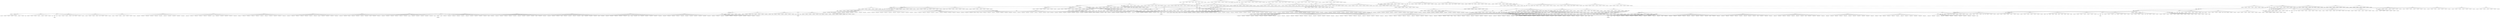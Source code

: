 graph topology {
Adcop [shape="ellipse"];
ArlgDns [shape="ellipse"];
Artr1 [shape="ellipse"];
Artr2 [shape="ellipse"];
Artr3 [shape="ellipse"];
Artr4 [shape="ellipse"];
Artr5 [shape="ellipse"];
Artr6 [shape="ellipse"];
Aserver001 [shape="ellipse"];
Aserver002 [shape="ellipse"];
Aserver003 [shape="ellipse"];
Aserver004 [shape="ellipse"];
Aserver005 [shape="ellipse"];
Aserver006 [shape="ellipse"];
Aserver007 [shape="ellipse"];
Aserver008 [shape="ellipse"];
Aserver009 [shape="ellipse"];
Aserver010 [shape="ellipse"];
Aserver011 [shape="ellipse"];
Aserver012 [shape="ellipse"];
Aserver013 [shape="ellipse"];
Aserver014 [shape="ellipse"];
Aserver015 [shape="ellipse"];
Aserver016 [shape="ellipse"];
Aserver017 [shape="ellipse"];
Aserver018 [shape="ellipse"];
Aserver019 [shape="ellipse"];
Aserver020 [shape="ellipse"];
Aserver021 [shape="ellipse"];
Aserver022 [shape="ellipse"];
Aserver023 [shape="ellipse"];
Aserver024 [shape="ellipse"];
Aserver025 [shape="ellipse"];
Aserver026 [shape="ellipse"];
Aserver027 [shape="ellipse"];
Aserver028 [shape="ellipse"];
Aserver029 [shape="ellipse"];
Aserver030 [shape="ellipse"];
Aserver031 [shape="ellipse"];
Aserver032 [shape="ellipse"];
Aserver033 [shape="ellipse"];
Aserver034 [shape="ellipse"];
Aserver035 [shape="ellipse"];
Bclient01 [shape="ellipse"];
Bclient02 [shape="ellipse"];
Bclient03 [shape="ellipse"];
Bclient04 [shape="ellipse"];
Bclient05 [shape="ellipse"];
Bclient06 [shape="ellipse"];
Bclient07 [shape="ellipse"];
Bclient08 [shape="ellipse"];
Bclient09 [shape="ellipse"];
Bdcop [shape="ellipse"];
BrlgDns [shape="ellipse"];
Brtr1 [shape="ellipse"];
Brtr2 [shape="ellipse"];
Brtr3 [shape="ellipse"];
Brtr4 [shape="ellipse"];
Brtr5 [shape="ellipse"];
Brtr6 [shape="ellipse"];
Bserver001 [shape="ellipse"];
Bserver002 [shape="ellipse"];
Bserver003 [shape="ellipse"];
Bserver004 [shape="ellipse"];
Bserver005 [shape="ellipse"];
Bserver006 [shape="ellipse"];
Bserver007 [shape="ellipse"];
Bserver008 [shape="ellipse"];
Bserver009 [shape="ellipse"];
Bserver010 [shape="ellipse"];
Bserver011 [shape="ellipse"];
Bserver012 [shape="ellipse"];
Bserver013 [shape="ellipse"];
Bserver014 [shape="ellipse"];
Bserver015 [shape="ellipse"];
Bserver016 [shape="ellipse"];
Bserver017 [shape="ellipse"];
Bserver018 [shape="ellipse"];
Bserver019 [shape="ellipse"];
Bserver020 [shape="ellipse"];
Bserver021 [shape="ellipse"];
Bserver022 [shape="ellipse"];
Bserver023 [shape="ellipse"];
Bserver024 [shape="ellipse"];
Bserver025 [shape="ellipse"];
Bserver026 [shape="ellipse"];
Bserver027 [shape="ellipse"];
Bserver028 [shape="ellipse"];
Bserver029 [shape="ellipse"];
Bserver030 [shape="ellipse"];
Bserver031 [shape="ellipse"];
Bserver032 [shape="ellipse"];
Bserver033 [shape="ellipse"];
Bserver034 [shape="ellipse"];
Bserver035 [shape="ellipse"];
Cdcop [shape="ellipse"];
CrlgDns [shape="ellipse"];
Crtr1 [shape="ellipse"];
Crtr2 [shape="ellipse"];
Crtr3 [shape="ellipse"];
Crtr4 [shape="ellipse"];
Crtr5 [shape="ellipse"];
Crtr6 [shape="ellipse"];
Cserver001 [shape="ellipse"];
Cserver002 [shape="ellipse"];
Cserver003 [shape="ellipse"];
Cserver004 [shape="ellipse"];
Cserver005 [shape="ellipse"];
Cserver006 [shape="ellipse"];
Cserver007 [shape="ellipse"];
Cserver008 [shape="ellipse"];
Cserver009 [shape="ellipse"];
Cserver010 [shape="ellipse"];
Cserver011 [shape="ellipse"];
Cserver012 [shape="ellipse"];
Cserver013 [shape="ellipse"];
Cserver014 [shape="ellipse"];
Cserver015 [shape="ellipse"];
Cserver016 [shape="ellipse"];
Cserver017 [shape="ellipse"];
Cserver018 [shape="ellipse"];
Cserver019 [shape="ellipse"];
Cserver020 [shape="ellipse"];
Cserver021 [shape="ellipse"];
Cserver022 [shape="ellipse"];
Cserver023 [shape="ellipse"];
Cserver024 [shape="ellipse"];
Cserver025 [shape="ellipse"];
Cserver026 [shape="ellipse"];
Cserver027 [shape="ellipse"];
Cserver028 [shape="ellipse"];
Cserver029 [shape="ellipse"];
Cserver030 [shape="ellipse"];
Cserver031 [shape="ellipse"];
Cserver032 [shape="ellipse"];
Cserver033 [shape="ellipse"];
Cserver034 [shape="ellipse"];
Cserver035 [shape="ellipse"];
Ddcop [shape="ellipse"];
DrlgDns [shape="ellipse"];
Drtr1 [shape="ellipse"];
Drtr2 [shape="ellipse"];
Drtr3 [shape="ellipse"];
Drtr4 [shape="ellipse"];
Drtr5 [shape="ellipse"];
Drtr6 [shape="ellipse"];
Dserver001 [shape="ellipse"];
Dserver002 [shape="ellipse"];
Dserver003 [shape="ellipse"];
Dserver004 [shape="ellipse"];
Dserver005 [shape="ellipse"];
Dserver006 [shape="ellipse"];
Dserver007 [shape="ellipse"];
Dserver008 [shape="ellipse"];
Dserver009 [shape="ellipse"];
Dserver010 [shape="ellipse"];
Dserver011 [shape="ellipse"];
Dserver012 [shape="ellipse"];
Dserver013 [shape="ellipse"];
Dserver014 [shape="ellipse"];
Dserver015 [shape="ellipse"];
Dserver016 [shape="ellipse"];
Dserver017 [shape="ellipse"];
Dserver018 [shape="ellipse"];
Dserver019 [shape="ellipse"];
Dserver020 [shape="ellipse"];
Dserver021 [shape="ellipse"];
Dserver022 [shape="ellipse"];
Dserver023 [shape="ellipse"];
Dserver024 [shape="ellipse"];
Dserver025 [shape="ellipse"];
Dserver026 [shape="ellipse"];
Dserver027 [shape="ellipse"];
Dserver028 [shape="ellipse"];
Dserver029 [shape="ellipse"];
Dserver030 [shape="ellipse"];
Dserver031 [shape="ellipse"];
Dserver032 [shape="ellipse"];
Dserver033 [shape="ellipse"];
Dserver034 [shape="ellipse"];
Dserver035 [shape="ellipse"];
Edcop [shape="ellipse"];
ErlgDns [shape="ellipse"];
Ertr1 [shape="ellipse"];
Ertr2 [shape="ellipse"];
Ertr3 [shape="ellipse"];
Ertr4 [shape="ellipse"];
Ertr5 [shape="ellipse"];
Ertr6 [shape="ellipse"];
Eserver001 [shape="ellipse"];
Eserver002 [shape="ellipse"];
Eserver003 [shape="ellipse"];
Eserver004 [shape="ellipse"];
Eserver005 [shape="ellipse"];
Eserver006 [shape="ellipse"];
Eserver007 [shape="ellipse"];
Eserver008 [shape="ellipse"];
Eserver009 [shape="ellipse"];
Eserver010 [shape="ellipse"];
Eserver011 [shape="ellipse"];
Eserver012 [shape="ellipse"];
Eserver013 [shape="ellipse"];
Eserver014 [shape="ellipse"];
Eserver015 [shape="ellipse"];
Eserver016 [shape="ellipse"];
Eserver017 [shape="ellipse"];
Eserver018 [shape="ellipse"];
Eserver019 [shape="ellipse"];
Eserver020 [shape="ellipse"];
Eserver021 [shape="ellipse"];
Eserver022 [shape="ellipse"];
Eserver023 [shape="ellipse"];
Eserver024 [shape="ellipse"];
Eserver025 [shape="ellipse"];
Eserver026 [shape="ellipse"];
Eserver027 [shape="ellipse"];
Eserver028 [shape="ellipse"];
Eserver029 [shape="ellipse"];
Eserver030 [shape="ellipse"];
Eserver031 [shape="ellipse"];
Eserver032 [shape="ellipse"];
Eserver033 [shape="ellipse"];
Eserver034 [shape="ellipse"];
Eserver035 [shape="ellipse"];
Fdcop [shape="ellipse"];
FrlgDns [shape="ellipse"];
Frtr1 [shape="ellipse"];
Frtr2 [shape="ellipse"];
Frtr3 [shape="ellipse"];
Frtr4 [shape="ellipse"];
Frtr5 [shape="ellipse"];
Frtr6 [shape="ellipse"];
Fserver001 [shape="ellipse"];
Fserver002 [shape="ellipse"];
Fserver003 [shape="ellipse"];
Fserver004 [shape="ellipse"];
Fserver005 [shape="ellipse"];
Fserver006 [shape="ellipse"];
Fserver007 [shape="ellipse"];
Fserver008 [shape="ellipse"];
Fserver009 [shape="ellipse"];
Fserver010 [shape="ellipse"];
Fserver011 [shape="ellipse"];
Fserver012 [shape="ellipse"];
Fserver013 [shape="ellipse"];
Fserver014 [shape="ellipse"];
Fserver015 [shape="ellipse"];
Fserver016 [shape="ellipse"];
Fserver017 [shape="ellipse"];
Fserver018 [shape="ellipse"];
Fserver019 [shape="ellipse"];
Fserver020 [shape="ellipse"];
Fserver021 [shape="ellipse"];
Fserver022 [shape="ellipse"];
Fserver023 [shape="ellipse"];
Fserver024 [shape="ellipse"];
Fserver025 [shape="ellipse"];
Fserver026 [shape="ellipse"];
Fserver027 [shape="ellipse"];
Fserver028 [shape="ellipse"];
Fserver029 [shape="ellipse"];
Fserver030 [shape="ellipse"];
Fserver031 [shape="ellipse"];
Fserver032 [shape="ellipse"];
Fserver033 [shape="ellipse"];
Fserver034 [shape="ellipse"];
Fserver035 [shape="ellipse"];
Gdcop [shape="ellipse"];
GrlgDns [shape="ellipse"];
Grtr1 [shape="ellipse"];
Grtr2 [shape="ellipse"];
Grtr3 [shape="ellipse"];
Grtr4 [shape="ellipse"];
Grtr5 [shape="ellipse"];
Grtr6 [shape="ellipse"];
Gserver001 [shape="ellipse"];
Gserver002 [shape="ellipse"];
Gserver003 [shape="ellipse"];
Gserver004 [shape="ellipse"];
Gserver005 [shape="ellipse"];
Gserver006 [shape="ellipse"];
Gserver007 [shape="ellipse"];
Gserver008 [shape="ellipse"];
Gserver009 [shape="ellipse"];
Gserver010 [shape="ellipse"];
Gserver011 [shape="ellipse"];
Gserver012 [shape="ellipse"];
Gserver013 [shape="ellipse"];
Gserver014 [shape="ellipse"];
Gserver015 [shape="ellipse"];
Gserver016 [shape="ellipse"];
Gserver017 [shape="ellipse"];
Gserver018 [shape="ellipse"];
Gserver019 [shape="ellipse"];
Gserver020 [shape="ellipse"];
Gserver021 [shape="ellipse"];
Gserver022 [shape="ellipse"];
Gserver023 [shape="ellipse"];
Gserver024 [shape="ellipse"];
Gserver025 [shape="ellipse"];
Gserver026 [shape="ellipse"];
Gserver027 [shape="ellipse"];
Gserver028 [shape="ellipse"];
Gserver029 [shape="ellipse"];
Gserver030 [shape="ellipse"];
Gserver031 [shape="ellipse"];
Gserver032 [shape="ellipse"];
Gserver033 [shape="ellipse"];
Gserver034 [shape="ellipse"];
Gserver035 [shape="ellipse"];
Hdcop [shape="ellipse"];
HrlgDns [shape="ellipse"];
Hrtr1 [shape="ellipse"];
Hrtr2 [shape="ellipse"];
Hrtr3 [shape="ellipse"];
Hrtr4 [shape="ellipse"];
Hrtr5 [shape="ellipse"];
Hrtr6 [shape="ellipse"];
Hserver001 [shape="ellipse"];
Hserver002 [shape="ellipse"];
Hserver003 [shape="ellipse"];
Hserver004 [shape="ellipse"];
Hserver005 [shape="ellipse"];
Hserver006 [shape="ellipse"];
Hserver007 [shape="ellipse"];
Hserver008 [shape="ellipse"];
Hserver009 [shape="ellipse"];
Hserver010 [shape="ellipse"];
Hserver011 [shape="ellipse"];
Hserver012 [shape="ellipse"];
Hserver013 [shape="ellipse"];
Hserver014 [shape="ellipse"];
Hserver015 [shape="ellipse"];
Hserver016 [shape="ellipse"];
Hserver017 [shape="ellipse"];
Hserver018 [shape="ellipse"];
Hserver019 [shape="ellipse"];
Hserver020 [shape="ellipse"];
Hserver021 [shape="ellipse"];
Hserver022 [shape="ellipse"];
Hserver023 [shape="ellipse"];
Hserver024 [shape="ellipse"];
Hserver025 [shape="ellipse"];
Hserver026 [shape="ellipse"];
Hserver027 [shape="ellipse"];
Hserver028 [shape="ellipse"];
Hserver029 [shape="ellipse"];
Hserver030 [shape="ellipse"];
Hserver031 [shape="ellipse"];
Hserver032 [shape="ellipse"];
Hserver033 [shape="ellipse"];
Hserver034 [shape="ellipse"];
Hserver035 [shape="ellipse"];
Idcop [shape="ellipse"];
IrlgDns [shape="ellipse"];
Irtr1 [shape="ellipse"];
Irtr2 [shape="ellipse"];
Irtr3 [shape="ellipse"];
Irtr4 [shape="ellipse"];
Irtr5 [shape="ellipse"];
Irtr6 [shape="ellipse"];
Iserver001 [shape="ellipse"];
Iserver002 [shape="ellipse"];
Iserver003 [shape="ellipse"];
Iserver004 [shape="ellipse"];
Iserver005 [shape="ellipse"];
Iserver006 [shape="ellipse"];
Iserver007 [shape="ellipse"];
Iserver008 [shape="ellipse"];
Iserver009 [shape="ellipse"];
Iserver010 [shape="ellipse"];
Iserver011 [shape="ellipse"];
Iserver012 [shape="ellipse"];
Iserver013 [shape="ellipse"];
Iserver014 [shape="ellipse"];
Iserver015 [shape="ellipse"];
Iserver016 [shape="ellipse"];
Iserver017 [shape="ellipse"];
Iserver018 [shape="ellipse"];
Iserver019 [shape="ellipse"];
Iserver020 [shape="ellipse"];
Iserver021 [shape="ellipse"];
Iserver022 [shape="ellipse"];
Iserver023 [shape="ellipse"];
Iserver024 [shape="ellipse"];
Iserver025 [shape="ellipse"];
Iserver026 [shape="ellipse"];
Iserver027 [shape="ellipse"];
Iserver028 [shape="ellipse"];
Iserver029 [shape="ellipse"];
Iserver030 [shape="ellipse"];
Iserver031 [shape="ellipse"];
Iserver032 [shape="ellipse"];
Iserver033 [shape="ellipse"];
Iserver034 [shape="ellipse"];
Iserver035 [shape="ellipse"];
Jdcop [shape="ellipse"];
JrlgDns [shape="ellipse"];
Jrtr1 [shape="ellipse"];
Jrtr2 [shape="ellipse"];
Jrtr3 [shape="ellipse"];
Jrtr4 [shape="ellipse"];
Jrtr5 [shape="ellipse"];
Jrtr6 [shape="ellipse"];
Jserver001 [shape="ellipse"];
Jserver002 [shape="ellipse"];
Jserver003 [shape="ellipse"];
Jserver004 [shape="ellipse"];
Jserver005 [shape="ellipse"];
Jserver006 [shape="ellipse"];
Jserver007 [shape="ellipse"];
Jserver008 [shape="ellipse"];
Jserver009 [shape="ellipse"];
Jserver010 [shape="ellipse"];
Jserver011 [shape="ellipse"];
Jserver012 [shape="ellipse"];
Jserver013 [shape="ellipse"];
Jserver014 [shape="ellipse"];
Jserver015 [shape="ellipse"];
Jserver016 [shape="ellipse"];
Jserver017 [shape="ellipse"];
Jserver018 [shape="ellipse"];
Jserver019 [shape="ellipse"];
Jserver020 [shape="ellipse"];
Jserver021 [shape="ellipse"];
Jserver022 [shape="ellipse"];
Jserver023 [shape="ellipse"];
Jserver024 [shape="ellipse"];
Jserver025 [shape="ellipse"];
Jserver026 [shape="ellipse"];
Jserver027 [shape="ellipse"];
Jserver028 [shape="ellipse"];
Jserver029 [shape="ellipse"];
Jserver030 [shape="ellipse"];
Jserver031 [shape="ellipse"];
Jserver032 [shape="ellipse"];
Jserver033 [shape="ellipse"];
Jserver034 [shape="ellipse"];
Jserver035 [shape="ellipse"];
Kdcop [shape="ellipse"];
KrlgDns [shape="ellipse"];
Krtr1 [shape="ellipse"];
Krtr2 [shape="ellipse"];
Krtr3 [shape="ellipse"];
Krtr4 [shape="ellipse"];
Krtr5 [shape="ellipse"];
Krtr6 [shape="ellipse"];
Kserver001 [shape="ellipse"];
Kserver002 [shape="ellipse"];
Kserver003 [shape="ellipse"];
Kserver004 [shape="ellipse"];
Kserver005 [shape="ellipse"];
Kserver006 [shape="ellipse"];
Kserver007 [shape="ellipse"];
Kserver008 [shape="ellipse"];
Kserver009 [shape="ellipse"];
Kserver010 [shape="ellipse"];
Kserver011 [shape="ellipse"];
Kserver012 [shape="ellipse"];
Kserver013 [shape="ellipse"];
Kserver014 [shape="ellipse"];
Kserver015 [shape="ellipse"];
Kserver016 [shape="ellipse"];
Kserver017 [shape="ellipse"];
Kserver018 [shape="ellipse"];
Kserver019 [shape="ellipse"];
Kserver020 [shape="ellipse"];
Kserver021 [shape="ellipse"];
Kserver022 [shape="ellipse"];
Kserver023 [shape="ellipse"];
Kserver024 [shape="ellipse"];
Kserver025 [shape="ellipse"];
Kserver026 [shape="ellipse"];
Kserver027 [shape="ellipse"];
Kserver028 [shape="ellipse"];
Kserver029 [shape="ellipse"];
Kserver030 [shape="ellipse"];
Kserver031 [shape="ellipse"];
Kserver032 [shape="ellipse"];
Kserver033 [shape="ellipse"];
Kserver034 [shape="ellipse"];
Kserver035 [shape="ellipse"];
Ldcop [shape="ellipse"];
LrlgDns [shape="ellipse"];
Lrtr1 [shape="ellipse"];
Lrtr2 [shape="ellipse"];
Lrtr3 [shape="ellipse"];
Lrtr4 [shape="ellipse"];
Lrtr5 [shape="ellipse"];
Lrtr6 [shape="ellipse"];
Lserver001 [shape="ellipse"];
Lserver002 [shape="ellipse"];
Lserver003 [shape="ellipse"];
Lserver004 [shape="ellipse"];
Lserver005 [shape="ellipse"];
Lserver006 [shape="ellipse"];
Lserver007 [shape="ellipse"];
Lserver008 [shape="ellipse"];
Lserver009 [shape="ellipse"];
Lserver010 [shape="ellipse"];
Lserver011 [shape="ellipse"];
Lserver012 [shape="ellipse"];
Lserver013 [shape="ellipse"];
Lserver014 [shape="ellipse"];
Lserver015 [shape="ellipse"];
Lserver016 [shape="ellipse"];
Lserver017 [shape="ellipse"];
Lserver018 [shape="ellipse"];
Lserver019 [shape="ellipse"];
Lserver020 [shape="ellipse"];
Lserver021 [shape="ellipse"];
Lserver022 [shape="ellipse"];
Lserver023 [shape="ellipse"];
Lserver024 [shape="ellipse"];
Lserver025 [shape="ellipse"];
Lserver026 [shape="ellipse"];
Lserver027 [shape="ellipse"];
Lserver028 [shape="ellipse"];
Lserver029 [shape="ellipse"];
Lserver030 [shape="ellipse"];
Lserver031 [shape="ellipse"];
Lserver032 [shape="ellipse"];
Lserver033 [shape="ellipse"];
Lserver034 [shape="ellipse"];
Lserver035 [shape="ellipse"];
Mdcop [shape="ellipse"];
MrlgDns [shape="ellipse"];
Mrtr1 [shape="ellipse"];
Mrtr2 [shape="ellipse"];
Mrtr3 [shape="ellipse"];
Mrtr4 [shape="ellipse"];
Mrtr5 [shape="ellipse"];
Mrtr6 [shape="ellipse"];
Mserver001 [shape="ellipse"];
Mserver002 [shape="ellipse"];
Mserver003 [shape="ellipse"];
Mserver004 [shape="ellipse"];
Mserver005 [shape="ellipse"];
Mserver006 [shape="ellipse"];
Mserver007 [shape="ellipse"];
Mserver008 [shape="ellipse"];
Mserver009 [shape="ellipse"];
Mserver010 [shape="ellipse"];
Mserver011 [shape="ellipse"];
Mserver012 [shape="ellipse"];
Mserver013 [shape="ellipse"];
Mserver014 [shape="ellipse"];
Mserver015 [shape="ellipse"];
Mserver016 [shape="ellipse"];
Mserver017 [shape="ellipse"];
Mserver018 [shape="ellipse"];
Mserver019 [shape="ellipse"];
Mserver020 [shape="ellipse"];
Mserver021 [shape="ellipse"];
Mserver022 [shape="ellipse"];
Mserver023 [shape="ellipse"];
Mserver024 [shape="ellipse"];
Mserver025 [shape="ellipse"];
Mserver026 [shape="ellipse"];
Mserver027 [shape="ellipse"];
Mserver028 [shape="ellipse"];
Mserver029 [shape="ellipse"];
Mserver030 [shape="ellipse"];
Mserver031 [shape="ellipse"];
Mserver032 [shape="ellipse"];
Mserver033 [shape="ellipse"];
Mserver034 [shape="ellipse"];
Mserver035 [shape="ellipse"];
Nclient01 [shape="ellipse"];
Nclient02 [shape="ellipse"];
Nclient03 [shape="ellipse"];
Nclient04 [shape="ellipse"];
Nclient05 [shape="ellipse"];
Nclient06 [shape="ellipse"];
Nclient07 [shape="ellipse"];
Nclient08 [shape="ellipse"];
Nclient09 [shape="ellipse"];
Ndcop [shape="ellipse"];
NrlgDns [shape="ellipse"];
Nrtr1 [shape="ellipse"];
Nrtr2 [shape="ellipse"];
Nrtr3 [shape="ellipse"];
Nrtr4 [shape="ellipse"];
Nrtr5 [shape="ellipse"];
Nrtr6 [shape="ellipse"];
Nserver001 [shape="ellipse"];
Nserver002 [shape="ellipse"];
Nserver003 [shape="ellipse"];
Nserver004 [shape="ellipse"];
Nserver005 [shape="ellipse"];
Nserver006 [shape="ellipse"];
Nserver007 [shape="ellipse"];
Nserver008 [shape="ellipse"];
Nserver009 [shape="ellipse"];
Nserver010 [shape="ellipse"];
Nserver011 [shape="ellipse"];
Nserver012 [shape="ellipse"];
Nserver013 [shape="ellipse"];
Nserver014 [shape="ellipse"];
Nserver015 [shape="ellipse"];
Nserver016 [shape="ellipse"];
Nserver017 [shape="ellipse"];
Nserver018 [shape="ellipse"];
Nserver019 [shape="ellipse"];
Nserver020 [shape="ellipse"];
Nserver021 [shape="ellipse"];
Nserver022 [shape="ellipse"];
Nserver023 [shape="ellipse"];
Nserver024 [shape="ellipse"];
Nserver025 [shape="ellipse"];
Nserver026 [shape="ellipse"];
Nserver027 [shape="ellipse"];
Nserver028 [shape="ellipse"];
Nserver029 [shape="ellipse"];
Nserver030 [shape="ellipse"];
Nserver031 [shape="ellipse"];
Nserver032 [shape="ellipse"];
Nserver033 [shape="ellipse"];
Nserver034 [shape="ellipse"];
Nserver035 [shape="ellipse"];
Odcop [shape="ellipse"];
OrlgDns [shape="ellipse"];
Ortr1 [shape="ellipse"];
Ortr2 [shape="ellipse"];
Ortr3 [shape="ellipse"];
Ortr4 [shape="ellipse"];
Ortr5 [shape="ellipse"];
Ortr6 [shape="ellipse"];
Oserver001 [shape="ellipse"];
Oserver002 [shape="ellipse"];
Oserver003 [shape="ellipse"];
Oserver004 [shape="ellipse"];
Oserver005 [shape="ellipse"];
Oserver006 [shape="ellipse"];
Oserver007 [shape="ellipse"];
Oserver008 [shape="ellipse"];
Oserver009 [shape="ellipse"];
Oserver010 [shape="ellipse"];
Oserver011 [shape="ellipse"];
Oserver012 [shape="ellipse"];
Oserver013 [shape="ellipse"];
Oserver014 [shape="ellipse"];
Oserver015 [shape="ellipse"];
Oserver016 [shape="ellipse"];
Oserver017 [shape="ellipse"];
Oserver018 [shape="ellipse"];
Oserver019 [shape="ellipse"];
Oserver020 [shape="ellipse"];
Oserver021 [shape="ellipse"];
Oserver022 [shape="ellipse"];
Oserver023 [shape="ellipse"];
Oserver024 [shape="ellipse"];
Oserver025 [shape="ellipse"];
Oserver026 [shape="ellipse"];
Oserver027 [shape="ellipse"];
Oserver028 [shape="ellipse"];
Oserver029 [shape="ellipse"];
Oserver030 [shape="ellipse"];
Oserver031 [shape="ellipse"];
Oserver032 [shape="ellipse"];
Oserver033 [shape="ellipse"];
Oserver034 [shape="ellipse"];
Oserver035 [shape="ellipse"];
Pdcop [shape="ellipse"];
PrlgDns [shape="ellipse"];
Prtr1 [shape="ellipse"];
Prtr2 [shape="ellipse"];
Prtr3 [shape="ellipse"];
Prtr4 [shape="ellipse"];
Prtr5 [shape="ellipse"];
Prtr6 [shape="ellipse"];
Pserver001 [shape="ellipse"];
Pserver002 [shape="ellipse"];
Pserver003 [shape="ellipse"];
Pserver004 [shape="ellipse"];
Pserver005 [shape="ellipse"];
Pserver006 [shape="ellipse"];
Pserver007 [shape="ellipse"];
Pserver008 [shape="ellipse"];
Pserver009 [shape="ellipse"];
Pserver010 [shape="ellipse"];
Pserver011 [shape="ellipse"];
Pserver012 [shape="ellipse"];
Pserver013 [shape="ellipse"];
Pserver014 [shape="ellipse"];
Pserver015 [shape="ellipse"];
Pserver016 [shape="ellipse"];
Pserver017 [shape="ellipse"];
Pserver018 [shape="ellipse"];
Pserver019 [shape="ellipse"];
Pserver020 [shape="ellipse"];
Pserver021 [shape="ellipse"];
Pserver022 [shape="ellipse"];
Pserver023 [shape="ellipse"];
Pserver024 [shape="ellipse"];
Pserver025 [shape="ellipse"];
Pserver026 [shape="ellipse"];
Pserver027 [shape="ellipse"];
Pserver028 [shape="ellipse"];
Pserver029 [shape="ellipse"];
Pserver030 [shape="ellipse"];
Pserver031 [shape="ellipse"];
Pserver032 [shape="ellipse"];
Pserver033 [shape="ellipse"];
Pserver034 [shape="ellipse"];
Pserver035 [shape="ellipse"];
Qdcop [shape="ellipse"];
QrlgDns [shape="ellipse"];
Qrtr1 [shape="ellipse"];
Qrtr2 [shape="ellipse"];
Qrtr3 [shape="ellipse"];
Qrtr4 [shape="ellipse"];
Qrtr5 [shape="ellipse"];
Qrtr6 [shape="ellipse"];
Qserver001 [shape="ellipse"];
Qserver002 [shape="ellipse"];
Qserver003 [shape="ellipse"];
Qserver004 [shape="ellipse"];
Qserver005 [shape="ellipse"];
Qserver006 [shape="ellipse"];
Qserver007 [shape="ellipse"];
Qserver008 [shape="ellipse"];
Qserver009 [shape="ellipse"];
Qserver010 [shape="ellipse"];
Qserver011 [shape="ellipse"];
Qserver012 [shape="ellipse"];
Qserver013 [shape="ellipse"];
Qserver014 [shape="ellipse"];
Qserver015 [shape="ellipse"];
Qserver016 [shape="ellipse"];
Qserver017 [shape="ellipse"];
Qserver018 [shape="ellipse"];
Qserver019 [shape="ellipse"];
Qserver020 [shape="ellipse"];
Qserver021 [shape="ellipse"];
Qserver022 [shape="ellipse"];
Qserver023 [shape="ellipse"];
Qserver024 [shape="ellipse"];
Qserver025 [shape="ellipse"];
Qserver026 [shape="ellipse"];
Qserver027 [shape="ellipse"];
Qserver028 [shape="ellipse"];
Qserver029 [shape="ellipse"];
Qserver030 [shape="ellipse"];
Qserver031 [shape="ellipse"];
Qserver032 [shape="ellipse"];
Qserver033 [shape="ellipse"];
Qserver034 [shape="ellipse"];
Qserver035 [shape="ellipse"];
Rdcop [shape="ellipse"];
RrlgDns [shape="ellipse"];
Rrtr1 [shape="ellipse"];
Rrtr2 [shape="ellipse"];
Rrtr3 [shape="ellipse"];
Rrtr4 [shape="ellipse"];
Rrtr5 [shape="ellipse"];
Rrtr6 [shape="ellipse"];
Rserver001 [shape="ellipse"];
Rserver002 [shape="ellipse"];
Rserver003 [shape="ellipse"];
Rserver004 [shape="ellipse"];
Rserver005 [shape="ellipse"];
Rserver006 [shape="ellipse"];
Rserver007 [shape="ellipse"];
Rserver008 [shape="ellipse"];
Rserver009 [shape="ellipse"];
Rserver010 [shape="ellipse"];
Rserver011 [shape="ellipse"];
Rserver012 [shape="ellipse"];
Rserver013 [shape="ellipse"];
Rserver014 [shape="ellipse"];
Rserver015 [shape="ellipse"];
Rserver016 [shape="ellipse"];
Rserver017 [shape="ellipse"];
Rserver018 [shape="ellipse"];
Rserver019 [shape="ellipse"];
Rserver020 [shape="ellipse"];
Rserver021 [shape="ellipse"];
Rserver022 [shape="ellipse"];
Rserver023 [shape="ellipse"];
Rserver024 [shape="ellipse"];
Rserver025 [shape="ellipse"];
Rserver026 [shape="ellipse"];
Rserver027 [shape="ellipse"];
Rserver028 [shape="ellipse"];
Rserver029 [shape="ellipse"];
Rserver030 [shape="ellipse"];
Rserver031 [shape="ellipse"];
Rserver032 [shape="ellipse"];
Rserver033 [shape="ellipse"];
Rserver034 [shape="ellipse"];
Rserver035 [shape="ellipse"];
Sclient01 [shape="ellipse"];
Sclient02 [shape="ellipse"];
Sclient03 [shape="ellipse"];
Sclient04 [shape="ellipse"];
Sclient05 [shape="ellipse"];
Sclient06 [shape="ellipse"];
Sclient07 [shape="ellipse"];
Sclient08 [shape="ellipse"];
Sclient09 [shape="ellipse"];
Sdcop [shape="ellipse"];
SrlgDns [shape="ellipse"];
Srtr1 [shape="ellipse"];
Srtr2 [shape="ellipse"];
Srtr3 [shape="ellipse"];
Srtr4 [shape="ellipse"];
Srtr5 [shape="ellipse"];
Srtr6 [shape="ellipse"];
Sserver001 [shape="ellipse"];
Sserver002 [shape="ellipse"];
Sserver003 [shape="ellipse"];
Sserver004 [shape="ellipse"];
Sserver005 [shape="ellipse"];
Sserver006 [shape="ellipse"];
Sserver007 [shape="ellipse"];
Sserver008 [shape="ellipse"];
Sserver009 [shape="ellipse"];
Sserver010 [shape="ellipse"];
Sserver011 [shape="ellipse"];
Sserver012 [shape="ellipse"];
Sserver013 [shape="ellipse"];
Sserver014 [shape="ellipse"];
Sserver015 [shape="ellipse"];
Sserver016 [shape="ellipse"];
Sserver017 [shape="ellipse"];
Sserver018 [shape="ellipse"];
Sserver019 [shape="ellipse"];
Sserver020 [shape="ellipse"];
Sserver021 [shape="ellipse"];
Sserver022 [shape="ellipse"];
Sserver023 [shape="ellipse"];
Sserver024 [shape="ellipse"];
Sserver025 [shape="ellipse"];
Sserver026 [shape="ellipse"];
Sserver027 [shape="ellipse"];
Sserver028 [shape="ellipse"];
Sserver029 [shape="ellipse"];
Sserver030 [shape="ellipse"];
Sserver031 [shape="ellipse"];
Sserver032 [shape="ellipse"];
Sserver033 [shape="ellipse"];
Sserver034 [shape="ellipse"];
Sserver035 [shape="ellipse"];
Tdcop [shape="ellipse"];
TrlgDns [shape="ellipse"];
Trtr1 [shape="ellipse"];
Trtr2 [shape="ellipse"];
Trtr3 [shape="ellipse"];
Trtr4 [shape="ellipse"];
Trtr5 [shape="ellipse"];
Trtr6 [shape="ellipse"];
Tserver001 [shape="ellipse"];
Tserver002 [shape="ellipse"];
Tserver003 [shape="ellipse"];
Tserver004 [shape="ellipse"];
Tserver005 [shape="ellipse"];
Tserver006 [shape="ellipse"];
Tserver007 [shape="ellipse"];
Tserver008 [shape="ellipse"];
Tserver009 [shape="ellipse"];
Tserver010 [shape="ellipse"];
Tserver011 [shape="ellipse"];
Tserver012 [shape="ellipse"];
Tserver013 [shape="ellipse"];
Tserver014 [shape="ellipse"];
Tserver015 [shape="ellipse"];
Tserver016 [shape="ellipse"];
Tserver017 [shape="ellipse"];
Tserver018 [shape="ellipse"];
Tserver019 [shape="ellipse"];
Tserver020 [shape="ellipse"];
Tserver021 [shape="ellipse"];
Tserver022 [shape="ellipse"];
Tserver023 [shape="ellipse"];
Tserver024 [shape="ellipse"];
Tserver025 [shape="ellipse"];
Tserver026 [shape="ellipse"];
Tserver027 [shape="ellipse"];
Tserver028 [shape="ellipse"];
Tserver029 [shape="ellipse"];
Tserver030 [shape="ellipse"];
Tserver031 [shape="ellipse"];
Tserver032 [shape="ellipse"];
Tserver033 [shape="ellipse"];
Tserver034 [shape="ellipse"];
Tserver035 [shape="ellipse"];
Xhighdcop [shape="ellipse"];
XhighrlgDns [shape="ellipse"];
Xhighrtr1 [shape="ellipse"];
Xhighrtr10 [shape="ellipse"];
Xhighrtr11 [shape="ellipse"];
Xhighrtr12 [shape="ellipse"];
Xhighrtr13 [shape="ellipse"];
Xhighrtr14 [shape="ellipse"];
Xhighrtr2 [shape="ellipse"];
Xhighrtr3 [shape="ellipse"];
Xhighrtr4 [shape="ellipse"];
Xhighrtr5 [shape="ellipse"];
Xhighrtr6 [shape="ellipse"];
Xhighrtr7 [shape="ellipse"];
Xhighrtr8 [shape="ellipse"];
Xhighrtr9 [shape="ellipse"];
Xhighserver001 [shape="ellipse"];
Xhighserver002 [shape="ellipse"];
Xhighserver003 [shape="ellipse"];
Xhighserver004 [shape="ellipse"];
Xhighserver005 [shape="ellipse"];
Xhighserver006 [shape="ellipse"];
Xhighserver007 [shape="ellipse"];
Xhighserver008 [shape="ellipse"];
Xhighserver009 [shape="ellipse"];
Xhighserver010 [shape="ellipse"];
Xhighserver011 [shape="ellipse"];
Xhighserver012 [shape="ellipse"];
Xhighserver013 [shape="ellipse"];
Xhighserver014 [shape="ellipse"];
Xhighserver015 [shape="ellipse"];
Xhighserver016 [shape="ellipse"];
Xhighserver017 [shape="ellipse"];
Xhighserver018 [shape="ellipse"];
Xhighserver019 [shape="ellipse"];
Xhighserver020 [shape="ellipse"];
Xhighserver021 [shape="ellipse"];
Xhighserver022 [shape="ellipse"];
Xhighserver023 [shape="ellipse"];
Xhighserver024 [shape="ellipse"];
Xhighserver025 [shape="ellipse"];
Xhighserver026 [shape="ellipse"];
Xhighserver027 [shape="ellipse"];
Xhighserver028 [shape="ellipse"];
Xhighserver029 [shape="ellipse"];
Xhighserver030 [shape="ellipse"];
Xhighserver031 [shape="ellipse"];
Xhighserver032 [shape="ellipse"];
Xhighserver033 [shape="ellipse"];
Xhighserver034 [shape="ellipse"];
Xhighserver035 [shape="ellipse"];
Xhighserver036 [shape="ellipse"];
Xhighserver037 [shape="ellipse"];
Xhighserver038 [shape="ellipse"];
Xhighserver039 [shape="ellipse"];
Xhighserver040 [shape="ellipse"];
Xhighserver041 [shape="ellipse"];
Xhighserver042 [shape="ellipse"];
Xhighserver043 [shape="ellipse"];
Xhighserver044 [shape="ellipse"];
Xhighserver045 [shape="ellipse"];
Xhighserver046 [shape="ellipse"];
Xhighserver047 [shape="ellipse"];
Xhighserver048 [shape="ellipse"];
Xhighserver049 [shape="ellipse"];
Xhighserver050 [shape="ellipse"];
Xhighserver051 [shape="ellipse"];
Xhighserver052 [shape="ellipse"];
Xhighserver053 [shape="ellipse"];
Xhighserver054 [shape="ellipse"];
Xhighserver055 [shape="ellipse"];
Xhighserver056 [shape="ellipse"];
Xhighserver057 [shape="ellipse"];
Xhighserver058 [shape="ellipse"];
Xhighserver059 [shape="ellipse"];
Xhighserver060 [shape="ellipse"];
Xhighserver061 [shape="ellipse"];
Xhighserver062 [shape="ellipse"];
Xhighserver063 [shape="ellipse"];
Xhighserver064 [shape="ellipse"];
Xhighserver065 [shape="ellipse"];
Xhighserver066 [shape="ellipse"];
Xhighserver067 [shape="ellipse"];
Xhighserver068 [shape="ellipse"];
Xhighserver069 [shape="ellipse"];
Xhighserver070 [shape="ellipse"];
Xhighserver071 [shape="ellipse"];
Xhighserver072 [shape="ellipse"];
Xhighserver073 [shape="ellipse"];
Xhighserver074 [shape="ellipse"];
Xhighserver075 [shape="ellipse"];
Xhighserver076 [shape="ellipse"];
Xhighserver077 [shape="ellipse"];
Xhighserver078 [shape="ellipse"];
Xhighserver079 [shape="ellipse"];
Xhighserver080 [shape="ellipse"];
Xhighserver081 [shape="ellipse"];
Xhighserver082 [shape="ellipse"];
Xhighserver083 [shape="ellipse"];
Xhighserver084 [shape="ellipse"];
Xhighserver085 [shape="ellipse"];
Xhighserver086 [shape="ellipse"];
Xhighserver087 [shape="ellipse"];
Xhighserver088 [shape="ellipse"];
Xhighserver089 [shape="ellipse"];
Xhighserver090 [shape="ellipse"];
Xhighserver091 [shape="ellipse"];
Xhighserver092 [shape="ellipse"];
Xhighserver093 [shape="ellipse"];
Xhighserver094 [shape="ellipse"];
Xhighserver095 [shape="ellipse"];
Xhighserver096 [shape="ellipse"];
Xhighserver097 [shape="ellipse"];
Xhighserver098 [shape="ellipse"];
Xhighserver099 [shape="ellipse"];
Xhighserver100 [shape="ellipse"];
Xhighserver101 [shape="ellipse"];
Xhighserver102 [shape="ellipse"];
Xhighserver103 [shape="ellipse"];
Xhighserver104 [shape="ellipse"];
Xhighserver105 [shape="ellipse"];
Xhighserver106 [shape="ellipse"];
Xhighserver107 [shape="ellipse"];
Xhighserver108 [shape="ellipse"];
Xhighserver109 [shape="ellipse"];
Xhighserver110 [shape="ellipse"];
Xhighserver111 [shape="ellipse"];
Xhighserver112 [shape="ellipse"];
Xhighserver113 [shape="ellipse"];
Xhighserver114 [shape="ellipse"];
Xhighserver115 [shape="ellipse"];
Xhighserver116 [shape="ellipse"];
Xhighserver117 [shape="ellipse"];
Xhighserver118 [shape="ellipse"];
Xhighserver119 [shape="ellipse"];
Xhighserver120 [shape="ellipse"];
Xhighserver121 [shape="ellipse"];
Xhighserver122 [shape="ellipse"];
Xhighserver123 [shape="ellipse"];
Xhighserver124 [shape="ellipse"];
Xhighserver125 [shape="ellipse"];
Xhighserver126 [shape="ellipse"];
Xhighserver127 [shape="ellipse"];
Xhighserver128 [shape="ellipse"];
Xhighserver129 [shape="ellipse"];
Xhighserver130 [shape="ellipse"];
Xhighserver131 [shape="ellipse"];
Xhighserver132 [shape="ellipse"];
Xhighserver133 [shape="ellipse"];
Xhighserver134 [shape="ellipse"];
Xhighserver135 [shape="ellipse"];
Xhighserver136 [shape="ellipse"];
Xhighserver137 [shape="ellipse"];
Xhighserver138 [shape="ellipse"];
Xhighserver139 [shape="ellipse"];
Xhighserver140 [shape="ellipse"];
Xlowdcop [shape="ellipse"];
XlowrlgDns [shape="ellipse"];
Xlowrtr1 [shape="ellipse"];
Xlowrtr10 [shape="ellipse"];
Xlowrtr11 [shape="ellipse"];
Xlowrtr12 [shape="ellipse"];
Xlowrtr13 [shape="ellipse"];
Xlowrtr14 [shape="ellipse"];
Xlowrtr2 [shape="ellipse"];
Xlowrtr3 [shape="ellipse"];
Xlowrtr4 [shape="ellipse"];
Xlowrtr5 [shape="ellipse"];
Xlowrtr6 [shape="ellipse"];
Xlowrtr7 [shape="ellipse"];
Xlowrtr8 [shape="ellipse"];
Xlowrtr9 [shape="ellipse"];
Xlowserver001 [shape="ellipse"];
Xlowserver002 [shape="ellipse"];
Xlowserver003 [shape="ellipse"];
Xlowserver004 [shape="ellipse"];
Xlowserver005 [shape="ellipse"];
Xlowserver006 [shape="ellipse"];
Xlowserver007 [shape="ellipse"];
Xlowserver008 [shape="ellipse"];
Xlowserver009 [shape="ellipse"];
Xlowserver010 [shape="ellipse"];
Xlowserver011 [shape="ellipse"];
Xlowserver012 [shape="ellipse"];
Xlowserver013 [shape="ellipse"];
Xlowserver014 [shape="ellipse"];
Xlowserver015 [shape="ellipse"];
Xlowserver016 [shape="ellipse"];
Xlowserver017 [shape="ellipse"];
Xlowserver018 [shape="ellipse"];
Xlowserver019 [shape="ellipse"];
Xlowserver020 [shape="ellipse"];
Xlowserver021 [shape="ellipse"];
Xlowserver022 [shape="ellipse"];
Xlowserver023 [shape="ellipse"];
Xlowserver024 [shape="ellipse"];
Xlowserver025 [shape="ellipse"];
Xlowserver026 [shape="ellipse"];
Xlowserver027 [shape="ellipse"];
Xlowserver028 [shape="ellipse"];
Xlowserver029 [shape="ellipse"];
Xlowserver030 [shape="ellipse"];
Xlowserver031 [shape="ellipse"];
Xlowserver032 [shape="ellipse"];
Xlowserver033 [shape="ellipse"];
Xlowserver034 [shape="ellipse"];
Xlowserver035 [shape="ellipse"];
Xlowserver036 [shape="ellipse"];
Xlowserver037 [shape="ellipse"];
Xlowserver038 [shape="ellipse"];
Xlowserver039 [shape="ellipse"];
Xlowserver040 [shape="ellipse"];
Xlowserver041 [shape="ellipse"];
Xlowserver042 [shape="ellipse"];
Xlowserver043 [shape="ellipse"];
Xlowserver044 [shape="ellipse"];
Xlowserver045 [shape="ellipse"];
Xlowserver046 [shape="ellipse"];
Xlowserver047 [shape="ellipse"];
Xlowserver048 [shape="ellipse"];
Xlowserver049 [shape="ellipse"];
Xlowserver050 [shape="ellipse"];
Xlowserver051 [shape="ellipse"];
Xlowserver052 [shape="ellipse"];
Xlowserver053 [shape="ellipse"];
Xlowserver054 [shape="ellipse"];
Xlowserver055 [shape="ellipse"];
Xlowserver056 [shape="ellipse"];
Xlowserver057 [shape="ellipse"];
Xlowserver058 [shape="ellipse"];
Xlowserver059 [shape="ellipse"];
Xlowserver060 [shape="ellipse"];
Xlowserver061 [shape="ellipse"];
Xlowserver062 [shape="ellipse"];
Xlowserver063 [shape="ellipse"];
Xlowserver064 [shape="ellipse"];
Xlowserver065 [shape="ellipse"];
Xlowserver066 [shape="ellipse"];
Xlowserver067 [shape="ellipse"];
Xlowserver068 [shape="ellipse"];
Xlowserver069 [shape="ellipse"];
Xlowserver070 [shape="ellipse"];
Xlowserver071 [shape="ellipse"];
Xlowserver072 [shape="ellipse"];
Xlowserver073 [shape="ellipse"];
Xlowserver074 [shape="ellipse"];
Xlowserver075 [shape="ellipse"];
Xlowserver076 [shape="ellipse"];
Xlowserver077 [shape="ellipse"];
Xlowserver078 [shape="ellipse"];
Xlowserver079 [shape="ellipse"];
Xlowserver080 [shape="ellipse"];
Xlowserver081 [shape="ellipse"];
Xlowserver082 [shape="ellipse"];
Xlowserver083 [shape="ellipse"];
Xlowserver084 [shape="ellipse"];
Xlowserver085 [shape="ellipse"];
Xlowserver086 [shape="ellipse"];
Xlowserver087 [shape="ellipse"];
Xlowserver088 [shape="ellipse"];
Xlowserver089 [shape="ellipse"];
Xlowserver090 [shape="ellipse"];
Xlowserver091 [shape="ellipse"];
Xlowserver092 [shape="ellipse"];
Xlowserver093 [shape="ellipse"];
Xlowserver094 [shape="ellipse"];
Xlowserver095 [shape="ellipse"];
Xlowserver096 [shape="ellipse"];
Xlowserver097 [shape="ellipse"];
Xlowserver098 [shape="ellipse"];
Xlowserver099 [shape="ellipse"];
Xlowserver100 [shape="ellipse"];
Xlowserver101 [shape="ellipse"];
Xlowserver102 [shape="ellipse"];
Xlowserver103 [shape="ellipse"];
Xlowserver104 [shape="ellipse"];
Xlowserver105 [shape="ellipse"];
Xlowserver106 [shape="ellipse"];
Xlowserver107 [shape="ellipse"];
Xlowserver108 [shape="ellipse"];
Xlowserver109 [shape="ellipse"];
Xlowserver110 [shape="ellipse"];
Xlowserver111 [shape="ellipse"];
Xlowserver112 [shape="ellipse"];
Xlowserver113 [shape="ellipse"];
Xlowserver114 [shape="ellipse"];
Xlowserver115 [shape="ellipse"];
Xlowserver116 [shape="ellipse"];
Xlowserver117 [shape="ellipse"];
Xlowserver118 [shape="ellipse"];
Xlowserver119 [shape="ellipse"];
Xlowserver120 [shape="ellipse"];
Xlowserver121 [shape="ellipse"];
Xlowserver122 [shape="ellipse"];
Xlowserver123 [shape="ellipse"];
Xlowserver124 [shape="ellipse"];
Xlowserver125 [shape="ellipse"];
Xlowserver126 [shape="ellipse"];
Xlowserver127 [shape="ellipse"];
Xlowserver128 [shape="ellipse"];
Xlowserver129 [shape="ellipse"];
Xlowserver130 [shape="ellipse"];
Xlowserver131 [shape="ellipse"];
Xlowserver132 [shape="ellipse"];
Xlowserver133 [shape="ellipse"];
Xlowserver134 [shape="ellipse"];
Xlowserver135 [shape="ellipse"];
Xlowserver136 [shape="ellipse"];
Xlowserver137 [shape="ellipse"];
Xlowserver138 [shape="ellipse"];
Xlowserver139 [shape="ellipse"];
Xlowserver140 [shape="ellipse"];
Xmeddcop [shape="ellipse"];
XmedrlgDns [shape="ellipse"];
Xmedrtr1 [shape="ellipse"];
Xmedrtr10 [shape="ellipse"];
Xmedrtr11 [shape="ellipse"];
Xmedrtr12 [shape="ellipse"];
Xmedrtr13 [shape="ellipse"];
Xmedrtr14 [shape="ellipse"];
Xmedrtr2 [shape="ellipse"];
Xmedrtr3 [shape="ellipse"];
Xmedrtr4 [shape="ellipse"];
Xmedrtr5 [shape="ellipse"];
Xmedrtr6 [shape="ellipse"];
Xmedrtr7 [shape="ellipse"];
Xmedrtr8 [shape="ellipse"];
Xmedrtr9 [shape="ellipse"];
Xmedserver001 [shape="ellipse"];
Xmedserver002 [shape="ellipse"];
Xmedserver003 [shape="ellipse"];
Xmedserver004 [shape="ellipse"];
Xmedserver005 [shape="ellipse"];
Xmedserver006 [shape="ellipse"];
Xmedserver007 [shape="ellipse"];
Xmedserver008 [shape="ellipse"];
Xmedserver009 [shape="ellipse"];
Xmedserver010 [shape="ellipse"];
Xmedserver011 [shape="ellipse"];
Xmedserver012 [shape="ellipse"];
Xmedserver013 [shape="ellipse"];
Xmedserver014 [shape="ellipse"];
Xmedserver015 [shape="ellipse"];
Xmedserver016 [shape="ellipse"];
Xmedserver017 [shape="ellipse"];
Xmedserver018 [shape="ellipse"];
Xmedserver019 [shape="ellipse"];
Xmedserver020 [shape="ellipse"];
Xmedserver021 [shape="ellipse"];
Xmedserver022 [shape="ellipse"];
Xmedserver023 [shape="ellipse"];
Xmedserver024 [shape="ellipse"];
Xmedserver025 [shape="ellipse"];
Xmedserver026 [shape="ellipse"];
Xmedserver027 [shape="ellipse"];
Xmedserver028 [shape="ellipse"];
Xmedserver029 [shape="ellipse"];
Xmedserver030 [shape="ellipse"];
Xmedserver031 [shape="ellipse"];
Xmedserver032 [shape="ellipse"];
Xmedserver033 [shape="ellipse"];
Xmedserver034 [shape="ellipse"];
Xmedserver035 [shape="ellipse"];
Xmedserver036 [shape="ellipse"];
Xmedserver037 [shape="ellipse"];
Xmedserver038 [shape="ellipse"];
Xmedserver039 [shape="ellipse"];
Xmedserver040 [shape="ellipse"];
Xmedserver041 [shape="ellipse"];
Xmedserver042 [shape="ellipse"];
Xmedserver043 [shape="ellipse"];
Xmedserver044 [shape="ellipse"];
Xmedserver045 [shape="ellipse"];
Xmedserver046 [shape="ellipse"];
Xmedserver047 [shape="ellipse"];
Xmedserver048 [shape="ellipse"];
Xmedserver049 [shape="ellipse"];
Xmedserver050 [shape="ellipse"];
Xmedserver051 [shape="ellipse"];
Xmedserver052 [shape="ellipse"];
Xmedserver053 [shape="ellipse"];
Xmedserver054 [shape="ellipse"];
Xmedserver055 [shape="ellipse"];
Xmedserver056 [shape="ellipse"];
Xmedserver057 [shape="ellipse"];
Xmedserver058 [shape="ellipse"];
Xmedserver059 [shape="ellipse"];
Xmedserver060 [shape="ellipse"];
Xmedserver061 [shape="ellipse"];
Xmedserver062 [shape="ellipse"];
Xmedserver063 [shape="ellipse"];
Xmedserver064 [shape="ellipse"];
Xmedserver065 [shape="ellipse"];
Xmedserver066 [shape="ellipse"];
Xmedserver067 [shape="ellipse"];
Xmedserver068 [shape="ellipse"];
Xmedserver069 [shape="ellipse"];
Xmedserver070 [shape="ellipse"];
Xmedserver071 [shape="ellipse"];
Xmedserver072 [shape="ellipse"];
Xmedserver073 [shape="ellipse"];
Xmedserver074 [shape="ellipse"];
Xmedserver075 [shape="ellipse"];
Xmedserver076 [shape="ellipse"];
Xmedserver077 [shape="ellipse"];
Xmedserver078 [shape="ellipse"];
Xmedserver079 [shape="ellipse"];
Xmedserver080 [shape="ellipse"];
Xmedserver081 [shape="ellipse"];
Xmedserver082 [shape="ellipse"];
Xmedserver083 [shape="ellipse"];
Xmedserver084 [shape="ellipse"];
Xmedserver085 [shape="ellipse"];
Xmedserver086 [shape="ellipse"];
Xmedserver087 [shape="ellipse"];
Xmedserver088 [shape="ellipse"];
Xmedserver089 [shape="ellipse"];
Xmedserver090 [shape="ellipse"];
Xmedserver091 [shape="ellipse"];
Xmedserver092 [shape="ellipse"];
Xmedserver093 [shape="ellipse"];
Xmedserver094 [shape="ellipse"];
Xmedserver095 [shape="ellipse"];
Xmedserver096 [shape="ellipse"];
Xmedserver097 [shape="ellipse"];
Xmedserver098 [shape="ellipse"];
Xmedserver099 [shape="ellipse"];
Xmedserver100 [shape="ellipse"];
Xmedserver101 [shape="ellipse"];
Xmedserver102 [shape="ellipse"];
Xmedserver103 [shape="ellipse"];
Xmedserver104 [shape="ellipse"];
Xmedserver105 [shape="ellipse"];
Xmedserver106 [shape="ellipse"];
Xmedserver107 [shape="ellipse"];
Xmedserver108 [shape="ellipse"];
Xmedserver109 [shape="ellipse"];
Xmedserver110 [shape="ellipse"];
Xmedserver111 [shape="ellipse"];
Xmedserver112 [shape="ellipse"];
Xmedserver113 [shape="ellipse"];
Xmedserver114 [shape="ellipse"];
Xmedserver115 [shape="ellipse"];
Xmedserver116 [shape="ellipse"];
Xmedserver117 [shape="ellipse"];
Xmedserver118 [shape="ellipse"];
Xmedserver119 [shape="ellipse"];
Xmedserver120 [shape="ellipse"];
Xmedserver121 [shape="ellipse"];
Xmedserver122 [shape="ellipse"];
Xmedserver123 [shape="ellipse"];
Xmedserver124 [shape="ellipse"];
Xmedserver125 [shape="ellipse"];
Xmedserver126 [shape="ellipse"];
Xmedserver127 [shape="ellipse"];
Xmedserver128 [shape="ellipse"];
Xmedserver129 [shape="ellipse"];
Xmedserver130 [shape="ellipse"];
Xmedserver131 [shape="ellipse"];
Xmedserver132 [shape="ellipse"];
Xmedserver133 [shape="ellipse"];
Xmedserver134 [shape="ellipse"];
Xmedserver135 [shape="ellipse"];
Xmedserver136 [shape="ellipse"];
Xmedserver137 [shape="ellipse"];
Xmedserver138 [shape="ellipse"];
Xmedserver139 [shape="ellipse"];
Xmedserver140 [shape="ellipse"];
"Adcop" -- "ArlgDns";
"Bdcop" -- "BrlgDns";
"Cdcop" -- "CrlgDns";
"Ddcop" -- "DrlgDns";
"Edcop" -- "ErlgDns";
"Fdcop" -- "FrlgDns";
"Gdcop" -- "GrlgDns";
"Hdcop" -- "HrlgDns";
"Idcop" -- "IrlgDns";
"Jdcop" -- "JrlgDns";
"Kdcop" -- "KrlgDns";
"Ldcop" -- "LrlgDns";
"Mdcop" -- "MrlgDns";
"Ndcop" -- "NrlgDns";
"Odcop" -- "OrlgDns";
"Pdcop" -- "PrlgDns";
"Qdcop" -- "QrlgDns";
"Rdcop" -- "RrlgDns";
"Sdcop" -- "SrlgDns";
"Tdcop" -- "TrlgDns";
"Xlowdcop" -- "XlowrlgDns";
"Xmeddcop" -- "XmedrlgDns";
"Xhighdcop" -- "XhighrlgDns";
"Nrtr1" -- "Crtr1";
"Crtr1" -- "Prtr1";
"Crtr1" -- "Hrtr1";
"Crtr1" -- "Ertr1";
"Prtr1" -- "Grtr1";
"Grtr1" -- "Ortr1";
"Ortr1" -- "Brtr1";
"Prtr1" -- "Irtr1";
"Irtr1" -- "Artr1";
"Artr1" -- "Frtr1";
"Frtr1" -- "Qrtr1";
"Qrtr1" -- "Srtr1";
"Qrtr1" -- "Jrtr1";
"Irtr1" -- "Jrtr1";
"Jrtr1" -- "Krtr1";
"Irtr1" -- "Lrtr1";
"Lrtr1" -- "Mrtr1";
"Mrtr1" -- "Xlowrtr1";
"Mrtr1" -- "Drtr1";
"Lrtr1" -- "Drtr1";
"Drtr1" -- "Rrtr1";
"Rrtr1" -- "Xmedrtr1";
"Drtr1" -- "Trtr1";
"Trtr1" -- "Xhighrtr1";
Asw1 [shape="box"];
"Asw1" -- "Artr2";
"Asw1" -- "Aserver001";
"Asw1" -- "Aserver002";
"Asw1" -- "Aserver003";
"Asw1" -- "Aserver004";
"Asw1" -- "Aserver005";
"Asw1" -- "Aserver006";
"Asw1" -- "Aserver007";
Asw2 [shape="box"];
"Asw2" -- "Artr3";
"Asw2" -- "Aserver008";
"Asw2" -- "Aserver009";
"Asw2" -- "Aserver010";
"Asw2" -- "Aserver011";
"Asw2" -- "Aserver012";
"Asw2" -- "Aserver013";
"Asw2" -- "Aserver014";
Asw3 [shape="box"];
"Asw3" -- "Artr4";
"Asw3" -- "Aserver015";
"Asw3" -- "Aserver016";
"Asw3" -- "Aserver017";
"Asw3" -- "Aserver018";
"Asw3" -- "Aserver019";
"Asw3" -- "Aserver020";
"Asw3" -- "Aserver021";
Asw4 [shape="box"];
"Asw4" -- "Artr5";
"Asw4" -- "Aserver022";
"Asw4" -- "Aserver023";
"Asw4" -- "Aserver024";
"Asw4" -- "Aserver025";
"Asw4" -- "Aserver026";
"Asw4" -- "Aserver027";
"Asw4" -- "Aserver028";
Asw5 [shape="box"];
"Asw5" -- "Artr6";
"Asw5" -- "Aserver029";
"Asw5" -- "Aserver030";
"Asw5" -- "Aserver031";
"Asw5" -- "Aserver032";
"Asw5" -- "Aserver033";
"Asw5" -- "Aserver034";
"Asw5" -- "Aserver035";
Aswcore [shape="box"];
"Aswcore" -- "Adcop";
"Aswcore" -- "Artr1";
"Aswcore" -- "Artr2";
"Aswcore" -- "Artr3";
"Aswcore" -- "Artr4";
"Aswcore" -- "Artr5";
"Aswcore" -- "Artr6";
Bcsw [shape="box"];
"Bcsw" -- "Bclient01";
"Bcsw" -- "Bclient02";
"Bcsw" -- "Bclient03";
"Bcsw" -- "Bclient04";
"Bcsw" -- "Bclient05";
"Bcsw" -- "Bclient06";
"Bcsw" -- "Bclient07";
"Bcsw" -- "Bclient08";
"Bcsw" -- "Bclient09";
"Bcsw" -- "Brtr1";
Bsw1 [shape="box"];
"Bsw1" -- "Brtr2";
"Bsw1" -- "Bserver001";
"Bsw1" -- "Bserver002";
"Bsw1" -- "Bserver003";
"Bsw1" -- "Bserver004";
"Bsw1" -- "Bserver005";
"Bsw1" -- "Bserver006";
"Bsw1" -- "Bserver007";
Bsw2 [shape="box"];
"Bsw2" -- "Brtr3";
"Bsw2" -- "Bserver008";
"Bsw2" -- "Bserver009";
"Bsw2" -- "Bserver010";
"Bsw2" -- "Bserver011";
"Bsw2" -- "Bserver012";
"Bsw2" -- "Bserver013";
"Bsw2" -- "Bserver014";
Bsw3 [shape="box"];
"Bsw3" -- "Brtr4";
"Bsw3" -- "Bserver015";
"Bsw3" -- "Bserver016";
"Bsw3" -- "Bserver017";
"Bsw3" -- "Bserver018";
"Bsw3" -- "Bserver019";
"Bsw3" -- "Bserver020";
"Bsw3" -- "Bserver021";
Bsw4 [shape="box"];
"Bsw4" -- "Brtr5";
"Bsw4" -- "Bserver022";
"Bsw4" -- "Bserver023";
"Bsw4" -- "Bserver024";
"Bsw4" -- "Bserver025";
"Bsw4" -- "Bserver026";
"Bsw4" -- "Bserver027";
"Bsw4" -- "Bserver028";
Bsw5 [shape="box"];
"Bsw5" -- "Brtr6";
"Bsw5" -- "Bserver029";
"Bsw5" -- "Bserver030";
"Bsw5" -- "Bserver031";
"Bsw5" -- "Bserver032";
"Bsw5" -- "Bserver033";
"Bsw5" -- "Bserver034";
"Bsw5" -- "Bserver035";
Bswcore [shape="box"];
"Bswcore" -- "Bdcop";
"Bswcore" -- "Brtr1";
"Bswcore" -- "Brtr2";
"Bswcore" -- "Brtr3";
"Bswcore" -- "Brtr4";
"Bswcore" -- "Brtr5";
"Bswcore" -- "Brtr6";
Csw1 [shape="box"];
"Csw1" -- "Crtr2";
"Csw1" -- "Cserver001";
"Csw1" -- "Cserver002";
"Csw1" -- "Cserver003";
"Csw1" -- "Cserver004";
"Csw1" -- "Cserver005";
"Csw1" -- "Cserver006";
"Csw1" -- "Cserver007";
Csw2 [shape="box"];
"Csw2" -- "Crtr3";
"Csw2" -- "Cserver008";
"Csw2" -- "Cserver009";
"Csw2" -- "Cserver010";
"Csw2" -- "Cserver011";
"Csw2" -- "Cserver012";
"Csw2" -- "Cserver013";
"Csw2" -- "Cserver014";
Csw3 [shape="box"];
"Csw3" -- "Crtr4";
"Csw3" -- "Cserver015";
"Csw3" -- "Cserver016";
"Csw3" -- "Cserver017";
"Csw3" -- "Cserver018";
"Csw3" -- "Cserver019";
"Csw3" -- "Cserver020";
"Csw3" -- "Cserver021";
Csw4 [shape="box"];
"Csw4" -- "Crtr5";
"Csw4" -- "Cserver022";
"Csw4" -- "Cserver023";
"Csw4" -- "Cserver024";
"Csw4" -- "Cserver025";
"Csw4" -- "Cserver026";
"Csw4" -- "Cserver027";
"Csw4" -- "Cserver028";
Csw5 [shape="box"];
"Csw5" -- "Crtr6";
"Csw5" -- "Cserver029";
"Csw5" -- "Cserver030";
"Csw5" -- "Cserver031";
"Csw5" -- "Cserver032";
"Csw5" -- "Cserver033";
"Csw5" -- "Cserver034";
"Csw5" -- "Cserver035";
Cswcore [shape="box"];
"Cswcore" -- "Cdcop";
"Cswcore" -- "Crtr1";
"Cswcore" -- "Crtr2";
"Cswcore" -- "Crtr3";
"Cswcore" -- "Crtr4";
"Cswcore" -- "Crtr5";
"Cswcore" -- "Crtr6";
Dsw1 [shape="box"];
"Dsw1" -- "Drtr2";
"Dsw1" -- "Dserver001";
"Dsw1" -- "Dserver002";
"Dsw1" -- "Dserver003";
"Dsw1" -- "Dserver004";
"Dsw1" -- "Dserver005";
"Dsw1" -- "Dserver006";
"Dsw1" -- "Dserver007";
Dsw2 [shape="box"];
"Dsw2" -- "Drtr3";
"Dsw2" -- "Dserver008";
"Dsw2" -- "Dserver009";
"Dsw2" -- "Dserver010";
"Dsw2" -- "Dserver011";
"Dsw2" -- "Dserver012";
"Dsw2" -- "Dserver013";
"Dsw2" -- "Dserver014";
Dsw3 [shape="box"];
"Dsw3" -- "Drtr4";
"Dsw3" -- "Dserver015";
"Dsw3" -- "Dserver016";
"Dsw3" -- "Dserver017";
"Dsw3" -- "Dserver018";
"Dsw3" -- "Dserver019";
"Dsw3" -- "Dserver020";
"Dsw3" -- "Dserver021";
Dsw4 [shape="box"];
"Dsw4" -- "Drtr5";
"Dsw4" -- "Dserver022";
"Dsw4" -- "Dserver023";
"Dsw4" -- "Dserver024";
"Dsw4" -- "Dserver025";
"Dsw4" -- "Dserver026";
"Dsw4" -- "Dserver027";
"Dsw4" -- "Dserver028";
Dsw5 [shape="box"];
"Dsw5" -- "Drtr6";
"Dsw5" -- "Dserver029";
"Dsw5" -- "Dserver030";
"Dsw5" -- "Dserver031";
"Dsw5" -- "Dserver032";
"Dsw5" -- "Dserver033";
"Dsw5" -- "Dserver034";
"Dsw5" -- "Dserver035";
Dswcore [shape="box"];
"Dswcore" -- "Ddcop";
"Dswcore" -- "Drtr1";
"Dswcore" -- "Drtr2";
"Dswcore" -- "Drtr3";
"Dswcore" -- "Drtr4";
"Dswcore" -- "Drtr5";
"Dswcore" -- "Drtr6";
Esw1 [shape="box"];
"Esw1" -- "Ertr2";
"Esw1" -- "Eserver001";
"Esw1" -- "Eserver002";
"Esw1" -- "Eserver003";
"Esw1" -- "Eserver004";
"Esw1" -- "Eserver005";
"Esw1" -- "Eserver006";
"Esw1" -- "Eserver007";
Esw2 [shape="box"];
"Esw2" -- "Ertr3";
"Esw2" -- "Eserver008";
"Esw2" -- "Eserver009";
"Esw2" -- "Eserver010";
"Esw2" -- "Eserver011";
"Esw2" -- "Eserver012";
"Esw2" -- "Eserver013";
"Esw2" -- "Eserver014";
Esw3 [shape="box"];
"Esw3" -- "Ertr4";
"Esw3" -- "Eserver015";
"Esw3" -- "Eserver016";
"Esw3" -- "Eserver017";
"Esw3" -- "Eserver018";
"Esw3" -- "Eserver019";
"Esw3" -- "Eserver020";
"Esw3" -- "Eserver021";
Esw4 [shape="box"];
"Esw4" -- "Ertr5";
"Esw4" -- "Eserver022";
"Esw4" -- "Eserver023";
"Esw4" -- "Eserver024";
"Esw4" -- "Eserver025";
"Esw4" -- "Eserver026";
"Esw4" -- "Eserver027";
"Esw4" -- "Eserver028";
Esw5 [shape="box"];
"Esw5" -- "Ertr6";
"Esw5" -- "Eserver029";
"Esw5" -- "Eserver030";
"Esw5" -- "Eserver031";
"Esw5" -- "Eserver032";
"Esw5" -- "Eserver033";
"Esw5" -- "Eserver034";
"Esw5" -- "Eserver035";
Eswcore [shape="box"];
"Eswcore" -- "Edcop";
"Eswcore" -- "Ertr1";
"Eswcore" -- "Ertr2";
"Eswcore" -- "Ertr3";
"Eswcore" -- "Ertr4";
"Eswcore" -- "Ertr5";
"Eswcore" -- "Ertr6";
Fsw1 [shape="box"];
"Fsw1" -- "Frtr2";
"Fsw1" -- "Fserver001";
"Fsw1" -- "Fserver002";
"Fsw1" -- "Fserver003";
"Fsw1" -- "Fserver004";
"Fsw1" -- "Fserver005";
"Fsw1" -- "Fserver006";
"Fsw1" -- "Fserver007";
Fsw2 [shape="box"];
"Fsw2" -- "Frtr3";
"Fsw2" -- "Fserver008";
"Fsw2" -- "Fserver009";
"Fsw2" -- "Fserver010";
"Fsw2" -- "Fserver011";
"Fsw2" -- "Fserver012";
"Fsw2" -- "Fserver013";
"Fsw2" -- "Fserver014";
Fsw3 [shape="box"];
"Fsw3" -- "Frtr4";
"Fsw3" -- "Fserver015";
"Fsw3" -- "Fserver016";
"Fsw3" -- "Fserver017";
"Fsw3" -- "Fserver018";
"Fsw3" -- "Fserver019";
"Fsw3" -- "Fserver020";
"Fsw3" -- "Fserver021";
Fsw4 [shape="box"];
"Fsw4" -- "Frtr5";
"Fsw4" -- "Fserver022";
"Fsw4" -- "Fserver023";
"Fsw4" -- "Fserver024";
"Fsw4" -- "Fserver025";
"Fsw4" -- "Fserver026";
"Fsw4" -- "Fserver027";
"Fsw4" -- "Fserver028";
Fsw5 [shape="box"];
"Fsw5" -- "Frtr6";
"Fsw5" -- "Fserver029";
"Fsw5" -- "Fserver030";
"Fsw5" -- "Fserver031";
"Fsw5" -- "Fserver032";
"Fsw5" -- "Fserver033";
"Fsw5" -- "Fserver034";
"Fsw5" -- "Fserver035";
Fswcore [shape="box"];
"Fswcore" -- "Fdcop";
"Fswcore" -- "Frtr1";
"Fswcore" -- "Frtr2";
"Fswcore" -- "Frtr3";
"Fswcore" -- "Frtr4";
"Fswcore" -- "Frtr5";
"Fswcore" -- "Frtr6";
Gsw1 [shape="box"];
"Gsw1" -- "Grtr2";
"Gsw1" -- "Gserver001";
"Gsw1" -- "Gserver002";
"Gsw1" -- "Gserver003";
"Gsw1" -- "Gserver004";
"Gsw1" -- "Gserver005";
"Gsw1" -- "Gserver006";
"Gsw1" -- "Gserver007";
Gsw2 [shape="box"];
"Gsw2" -- "Grtr3";
"Gsw2" -- "Gserver008";
"Gsw2" -- "Gserver009";
"Gsw2" -- "Gserver010";
"Gsw2" -- "Gserver011";
"Gsw2" -- "Gserver012";
"Gsw2" -- "Gserver013";
"Gsw2" -- "Gserver014";
Gsw3 [shape="box"];
"Gsw3" -- "Grtr4";
"Gsw3" -- "Gserver015";
"Gsw3" -- "Gserver016";
"Gsw3" -- "Gserver017";
"Gsw3" -- "Gserver018";
"Gsw3" -- "Gserver019";
"Gsw3" -- "Gserver020";
"Gsw3" -- "Gserver021";
Gsw4 [shape="box"];
"Gsw4" -- "Grtr5";
"Gsw4" -- "Gserver022";
"Gsw4" -- "Gserver023";
"Gsw4" -- "Gserver024";
"Gsw4" -- "Gserver025";
"Gsw4" -- "Gserver026";
"Gsw4" -- "Gserver027";
"Gsw4" -- "Gserver028";
Gsw5 [shape="box"];
"Gsw5" -- "Grtr6";
"Gsw5" -- "Gserver029";
"Gsw5" -- "Gserver030";
"Gsw5" -- "Gserver031";
"Gsw5" -- "Gserver032";
"Gsw5" -- "Gserver033";
"Gsw5" -- "Gserver034";
"Gsw5" -- "Gserver035";
Gswcore [shape="box"];
"Gswcore" -- "Gdcop";
"Gswcore" -- "Grtr1";
"Gswcore" -- "Grtr2";
"Gswcore" -- "Grtr3";
"Gswcore" -- "Grtr4";
"Gswcore" -- "Grtr5";
"Gswcore" -- "Grtr6";
Hsw1 [shape="box"];
"Hsw1" -- "Hrtr2";
"Hsw1" -- "Hserver001";
"Hsw1" -- "Hserver002";
"Hsw1" -- "Hserver003";
"Hsw1" -- "Hserver004";
"Hsw1" -- "Hserver005";
"Hsw1" -- "Hserver006";
"Hsw1" -- "Hserver007";
Hsw2 [shape="box"];
"Hsw2" -- "Hrtr3";
"Hsw2" -- "Hserver008";
"Hsw2" -- "Hserver009";
"Hsw2" -- "Hserver010";
"Hsw2" -- "Hserver011";
"Hsw2" -- "Hserver012";
"Hsw2" -- "Hserver013";
"Hsw2" -- "Hserver014";
Hsw3 [shape="box"];
"Hsw3" -- "Hrtr4";
"Hsw3" -- "Hserver015";
"Hsw3" -- "Hserver016";
"Hsw3" -- "Hserver017";
"Hsw3" -- "Hserver018";
"Hsw3" -- "Hserver019";
"Hsw3" -- "Hserver020";
"Hsw3" -- "Hserver021";
Hsw4 [shape="box"];
"Hsw4" -- "Hrtr5";
"Hsw4" -- "Hserver022";
"Hsw4" -- "Hserver023";
"Hsw4" -- "Hserver024";
"Hsw4" -- "Hserver025";
"Hsw4" -- "Hserver026";
"Hsw4" -- "Hserver027";
"Hsw4" -- "Hserver028";
Hsw5 [shape="box"];
"Hsw5" -- "Hrtr6";
"Hsw5" -- "Hserver029";
"Hsw5" -- "Hserver030";
"Hsw5" -- "Hserver031";
"Hsw5" -- "Hserver032";
"Hsw5" -- "Hserver033";
"Hsw5" -- "Hserver034";
"Hsw5" -- "Hserver035";
Hswcore [shape="box"];
"Hswcore" -- "Hdcop";
"Hswcore" -- "Hrtr1";
"Hswcore" -- "Hrtr2";
"Hswcore" -- "Hrtr3";
"Hswcore" -- "Hrtr4";
"Hswcore" -- "Hrtr5";
"Hswcore" -- "Hrtr6";
Isw1 [shape="box"];
"Isw1" -- "Irtr2";
"Isw1" -- "Iserver001";
"Isw1" -- "Iserver002";
"Isw1" -- "Iserver003";
"Isw1" -- "Iserver004";
"Isw1" -- "Iserver005";
"Isw1" -- "Iserver006";
"Isw1" -- "Iserver007";
Isw2 [shape="box"];
"Isw2" -- "Irtr3";
"Isw2" -- "Iserver008";
"Isw2" -- "Iserver009";
"Isw2" -- "Iserver010";
"Isw2" -- "Iserver011";
"Isw2" -- "Iserver012";
"Isw2" -- "Iserver013";
"Isw2" -- "Iserver014";
Isw3 [shape="box"];
"Isw3" -- "Irtr4";
"Isw3" -- "Iserver015";
"Isw3" -- "Iserver016";
"Isw3" -- "Iserver017";
"Isw3" -- "Iserver018";
"Isw3" -- "Iserver019";
"Isw3" -- "Iserver020";
"Isw3" -- "Iserver021";
Isw4 [shape="box"];
"Isw4" -- "Irtr5";
"Isw4" -- "Iserver022";
"Isw4" -- "Iserver023";
"Isw4" -- "Iserver024";
"Isw4" -- "Iserver025";
"Isw4" -- "Iserver026";
"Isw4" -- "Iserver027";
"Isw4" -- "Iserver028";
Isw5 [shape="box"];
"Isw5" -- "Irtr6";
"Isw5" -- "Iserver029";
"Isw5" -- "Iserver030";
"Isw5" -- "Iserver031";
"Isw5" -- "Iserver032";
"Isw5" -- "Iserver033";
"Isw5" -- "Iserver034";
"Isw5" -- "Iserver035";
Iswcore [shape="box"];
"Iswcore" -- "Idcop";
"Iswcore" -- "Irtr1";
"Iswcore" -- "Irtr2";
"Iswcore" -- "Irtr3";
"Iswcore" -- "Irtr4";
"Iswcore" -- "Irtr5";
"Iswcore" -- "Irtr6";
Jsw1 [shape="box"];
"Jsw1" -- "Jrtr2";
"Jsw1" -- "Jserver001";
"Jsw1" -- "Jserver002";
"Jsw1" -- "Jserver003";
"Jsw1" -- "Jserver004";
"Jsw1" -- "Jserver005";
"Jsw1" -- "Jserver006";
"Jsw1" -- "Jserver007";
Jsw2 [shape="box"];
"Jsw2" -- "Jrtr3";
"Jsw2" -- "Jserver008";
"Jsw2" -- "Jserver009";
"Jsw2" -- "Jserver010";
"Jsw2" -- "Jserver011";
"Jsw2" -- "Jserver012";
"Jsw2" -- "Jserver013";
"Jsw2" -- "Jserver014";
Jsw3 [shape="box"];
"Jsw3" -- "Jrtr4";
"Jsw3" -- "Jserver015";
"Jsw3" -- "Jserver016";
"Jsw3" -- "Jserver017";
"Jsw3" -- "Jserver018";
"Jsw3" -- "Jserver019";
"Jsw3" -- "Jserver020";
"Jsw3" -- "Jserver021";
Jsw4 [shape="box"];
"Jsw4" -- "Jrtr5";
"Jsw4" -- "Jserver022";
"Jsw4" -- "Jserver023";
"Jsw4" -- "Jserver024";
"Jsw4" -- "Jserver025";
"Jsw4" -- "Jserver026";
"Jsw4" -- "Jserver027";
"Jsw4" -- "Jserver028";
Jsw5 [shape="box"];
"Jsw5" -- "Jrtr6";
"Jsw5" -- "Jserver029";
"Jsw5" -- "Jserver030";
"Jsw5" -- "Jserver031";
"Jsw5" -- "Jserver032";
"Jsw5" -- "Jserver033";
"Jsw5" -- "Jserver034";
"Jsw5" -- "Jserver035";
Jswcore [shape="box"];
"Jswcore" -- "Jdcop";
"Jswcore" -- "Jrtr1";
"Jswcore" -- "Jrtr2";
"Jswcore" -- "Jrtr3";
"Jswcore" -- "Jrtr4";
"Jswcore" -- "Jrtr5";
"Jswcore" -- "Jrtr6";
Ksw1 [shape="box"];
"Ksw1" -- "Krtr2";
"Ksw1" -- "Kserver001";
"Ksw1" -- "Kserver002";
"Ksw1" -- "Kserver003";
"Ksw1" -- "Kserver004";
"Ksw1" -- "Kserver005";
"Ksw1" -- "Kserver006";
"Ksw1" -- "Kserver007";
Ksw2 [shape="box"];
"Ksw2" -- "Krtr3";
"Ksw2" -- "Kserver008";
"Ksw2" -- "Kserver009";
"Ksw2" -- "Kserver010";
"Ksw2" -- "Kserver011";
"Ksw2" -- "Kserver012";
"Ksw2" -- "Kserver013";
"Ksw2" -- "Kserver014";
Ksw3 [shape="box"];
"Ksw3" -- "Krtr4";
"Ksw3" -- "Kserver015";
"Ksw3" -- "Kserver016";
"Ksw3" -- "Kserver017";
"Ksw3" -- "Kserver018";
"Ksw3" -- "Kserver019";
"Ksw3" -- "Kserver020";
"Ksw3" -- "Kserver021";
Ksw4 [shape="box"];
"Ksw4" -- "Krtr5";
"Ksw4" -- "Kserver022";
"Ksw4" -- "Kserver023";
"Ksw4" -- "Kserver024";
"Ksw4" -- "Kserver025";
"Ksw4" -- "Kserver026";
"Ksw4" -- "Kserver027";
"Ksw4" -- "Kserver028";
Ksw5 [shape="box"];
"Ksw5" -- "Krtr6";
"Ksw5" -- "Kserver029";
"Ksw5" -- "Kserver030";
"Ksw5" -- "Kserver031";
"Ksw5" -- "Kserver032";
"Ksw5" -- "Kserver033";
"Ksw5" -- "Kserver034";
"Ksw5" -- "Kserver035";
Kswcore [shape="box"];
"Kswcore" -- "Kdcop";
"Kswcore" -- "Krtr1";
"Kswcore" -- "Krtr2";
"Kswcore" -- "Krtr3";
"Kswcore" -- "Krtr4";
"Kswcore" -- "Krtr5";
"Kswcore" -- "Krtr6";
Lsw1 [shape="box"];
"Lsw1" -- "Lrtr2";
"Lsw1" -- "Lserver001";
"Lsw1" -- "Lserver002";
"Lsw1" -- "Lserver003";
"Lsw1" -- "Lserver004";
"Lsw1" -- "Lserver005";
"Lsw1" -- "Lserver006";
"Lsw1" -- "Lserver007";
Lsw2 [shape="box"];
"Lsw2" -- "Lrtr3";
"Lsw2" -- "Lserver008";
"Lsw2" -- "Lserver009";
"Lsw2" -- "Lserver010";
"Lsw2" -- "Lserver011";
"Lsw2" -- "Lserver012";
"Lsw2" -- "Lserver013";
"Lsw2" -- "Lserver014";
Lsw3 [shape="box"];
"Lsw3" -- "Lrtr4";
"Lsw3" -- "Lserver015";
"Lsw3" -- "Lserver016";
"Lsw3" -- "Lserver017";
"Lsw3" -- "Lserver018";
"Lsw3" -- "Lserver019";
"Lsw3" -- "Lserver020";
"Lsw3" -- "Lserver021";
Lsw4 [shape="box"];
"Lsw4" -- "Lrtr5";
"Lsw4" -- "Lserver022";
"Lsw4" -- "Lserver023";
"Lsw4" -- "Lserver024";
"Lsw4" -- "Lserver025";
"Lsw4" -- "Lserver026";
"Lsw4" -- "Lserver027";
"Lsw4" -- "Lserver028";
Lsw5 [shape="box"];
"Lsw5" -- "Lrtr6";
"Lsw5" -- "Lserver029";
"Lsw5" -- "Lserver030";
"Lsw5" -- "Lserver031";
"Lsw5" -- "Lserver032";
"Lsw5" -- "Lserver033";
"Lsw5" -- "Lserver034";
"Lsw5" -- "Lserver035";
Lswcore [shape="box"];
"Lswcore" -- "Ldcop";
"Lswcore" -- "Lrtr1";
"Lswcore" -- "Lrtr2";
"Lswcore" -- "Lrtr3";
"Lswcore" -- "Lrtr4";
"Lswcore" -- "Lrtr5";
"Lswcore" -- "Lrtr6";
Msw1 [shape="box"];
"Msw1" -- "Mrtr2";
"Msw1" -- "Mserver001";
"Msw1" -- "Mserver002";
"Msw1" -- "Mserver003";
"Msw1" -- "Mserver004";
"Msw1" -- "Mserver005";
"Msw1" -- "Mserver006";
"Msw1" -- "Mserver007";
Msw2 [shape="box"];
"Msw2" -- "Mrtr3";
"Msw2" -- "Mserver008";
"Msw2" -- "Mserver009";
"Msw2" -- "Mserver010";
"Msw2" -- "Mserver011";
"Msw2" -- "Mserver012";
"Msw2" -- "Mserver013";
"Msw2" -- "Mserver014";
Msw3 [shape="box"];
"Msw3" -- "Mrtr4";
"Msw3" -- "Mserver015";
"Msw3" -- "Mserver016";
"Msw3" -- "Mserver017";
"Msw3" -- "Mserver018";
"Msw3" -- "Mserver019";
"Msw3" -- "Mserver020";
"Msw3" -- "Mserver021";
Msw4 [shape="box"];
"Msw4" -- "Mrtr5";
"Msw4" -- "Mserver022";
"Msw4" -- "Mserver023";
"Msw4" -- "Mserver024";
"Msw4" -- "Mserver025";
"Msw4" -- "Mserver026";
"Msw4" -- "Mserver027";
"Msw4" -- "Mserver028";
Msw5 [shape="box"];
"Msw5" -- "Mrtr6";
"Msw5" -- "Mserver029";
"Msw5" -- "Mserver030";
"Msw5" -- "Mserver031";
"Msw5" -- "Mserver032";
"Msw5" -- "Mserver033";
"Msw5" -- "Mserver034";
"Msw5" -- "Mserver035";
Mswcore [shape="box"];
"Mswcore" -- "Mdcop";
"Mswcore" -- "Mrtr1";
"Mswcore" -- "Mrtr2";
"Mswcore" -- "Mrtr3";
"Mswcore" -- "Mrtr4";
"Mswcore" -- "Mrtr5";
"Mswcore" -- "Mrtr6";
Ncsw [shape="box"];
"Ncsw" -- "Nclient01";
"Ncsw" -- "Nclient02";
"Ncsw" -- "Nclient03";
"Ncsw" -- "Nclient04";
"Ncsw" -- "Nclient05";
"Ncsw" -- "Nclient06";
"Ncsw" -- "Nclient07";
"Ncsw" -- "Nclient08";
"Ncsw" -- "Nclient09";
"Ncsw" -- "Nrtr1";
Nsw1 [shape="box"];
"Nsw1" -- "Nrtr2";
"Nsw1" -- "Nserver001";
"Nsw1" -- "Nserver002";
"Nsw1" -- "Nserver003";
"Nsw1" -- "Nserver004";
"Nsw1" -- "Nserver005";
"Nsw1" -- "Nserver006";
"Nsw1" -- "Nserver007";
Nsw2 [shape="box"];
"Nsw2" -- "Nrtr3";
"Nsw2" -- "Nserver008";
"Nsw2" -- "Nserver009";
"Nsw2" -- "Nserver010";
"Nsw2" -- "Nserver011";
"Nsw2" -- "Nserver012";
"Nsw2" -- "Nserver013";
"Nsw2" -- "Nserver014";
Nsw3 [shape="box"];
"Nsw3" -- "Nrtr4";
"Nsw3" -- "Nserver015";
"Nsw3" -- "Nserver016";
"Nsw3" -- "Nserver017";
"Nsw3" -- "Nserver018";
"Nsw3" -- "Nserver019";
"Nsw3" -- "Nserver020";
"Nsw3" -- "Nserver021";
Nsw4 [shape="box"];
"Nsw4" -- "Nrtr5";
"Nsw4" -- "Nserver022";
"Nsw4" -- "Nserver023";
"Nsw4" -- "Nserver024";
"Nsw4" -- "Nserver025";
"Nsw4" -- "Nserver026";
"Nsw4" -- "Nserver027";
"Nsw4" -- "Nserver028";
Nsw5 [shape="box"];
"Nsw5" -- "Nrtr6";
"Nsw5" -- "Nserver029";
"Nsw5" -- "Nserver030";
"Nsw5" -- "Nserver031";
"Nsw5" -- "Nserver032";
"Nsw5" -- "Nserver033";
"Nsw5" -- "Nserver034";
"Nsw5" -- "Nserver035";
Nswcore [shape="box"];
"Nswcore" -- "Ndcop";
"Nswcore" -- "Nrtr1";
"Nswcore" -- "Nrtr2";
"Nswcore" -- "Nrtr3";
"Nswcore" -- "Nrtr4";
"Nswcore" -- "Nrtr5";
"Nswcore" -- "Nrtr6";
Osw1 [shape="box"];
"Osw1" -- "Ortr2";
"Osw1" -- "Oserver001";
"Osw1" -- "Oserver002";
"Osw1" -- "Oserver003";
"Osw1" -- "Oserver004";
"Osw1" -- "Oserver005";
"Osw1" -- "Oserver006";
"Osw1" -- "Oserver007";
Osw2 [shape="box"];
"Osw2" -- "Ortr3";
"Osw2" -- "Oserver008";
"Osw2" -- "Oserver009";
"Osw2" -- "Oserver010";
"Osw2" -- "Oserver011";
"Osw2" -- "Oserver012";
"Osw2" -- "Oserver013";
"Osw2" -- "Oserver014";
Osw3 [shape="box"];
"Osw3" -- "Ortr4";
"Osw3" -- "Oserver015";
"Osw3" -- "Oserver016";
"Osw3" -- "Oserver017";
"Osw3" -- "Oserver018";
"Osw3" -- "Oserver019";
"Osw3" -- "Oserver020";
"Osw3" -- "Oserver021";
Osw4 [shape="box"];
"Osw4" -- "Ortr5";
"Osw4" -- "Oserver022";
"Osw4" -- "Oserver023";
"Osw4" -- "Oserver024";
"Osw4" -- "Oserver025";
"Osw4" -- "Oserver026";
"Osw4" -- "Oserver027";
"Osw4" -- "Oserver028";
Osw5 [shape="box"];
"Osw5" -- "Ortr6";
"Osw5" -- "Oserver029";
"Osw5" -- "Oserver030";
"Osw5" -- "Oserver031";
"Osw5" -- "Oserver032";
"Osw5" -- "Oserver033";
"Osw5" -- "Oserver034";
"Osw5" -- "Oserver035";
Oswcore [shape="box"];
"Oswcore" -- "Odcop";
"Oswcore" -- "Ortr1";
"Oswcore" -- "Ortr2";
"Oswcore" -- "Ortr3";
"Oswcore" -- "Ortr4";
"Oswcore" -- "Ortr5";
"Oswcore" -- "Ortr6";
Psw1 [shape="box"];
"Psw1" -- "Prtr2";
"Psw1" -- "Pserver001";
"Psw1" -- "Pserver002";
"Psw1" -- "Pserver003";
"Psw1" -- "Pserver004";
"Psw1" -- "Pserver005";
"Psw1" -- "Pserver006";
"Psw1" -- "Pserver007";
Psw2 [shape="box"];
"Psw2" -- "Prtr3";
"Psw2" -- "Pserver008";
"Psw2" -- "Pserver009";
"Psw2" -- "Pserver010";
"Psw2" -- "Pserver011";
"Psw2" -- "Pserver012";
"Psw2" -- "Pserver013";
"Psw2" -- "Pserver014";
Psw3 [shape="box"];
"Psw3" -- "Prtr4";
"Psw3" -- "Pserver015";
"Psw3" -- "Pserver016";
"Psw3" -- "Pserver017";
"Psw3" -- "Pserver018";
"Psw3" -- "Pserver019";
"Psw3" -- "Pserver020";
"Psw3" -- "Pserver021";
Psw4 [shape="box"];
"Psw4" -- "Prtr5";
"Psw4" -- "Pserver022";
"Psw4" -- "Pserver023";
"Psw4" -- "Pserver024";
"Psw4" -- "Pserver025";
"Psw4" -- "Pserver026";
"Psw4" -- "Pserver027";
"Psw4" -- "Pserver028";
Psw5 [shape="box"];
"Psw5" -- "Prtr6";
"Psw5" -- "Pserver029";
"Psw5" -- "Pserver030";
"Psw5" -- "Pserver031";
"Psw5" -- "Pserver032";
"Psw5" -- "Pserver033";
"Psw5" -- "Pserver034";
"Psw5" -- "Pserver035";
Pswcore [shape="box"];
"Pswcore" -- "Pdcop";
"Pswcore" -- "Prtr1";
"Pswcore" -- "Prtr2";
"Pswcore" -- "Prtr3";
"Pswcore" -- "Prtr4";
"Pswcore" -- "Prtr5";
"Pswcore" -- "Prtr6";
Qsw1 [shape="box"];
"Qsw1" -- "Qrtr2";
"Qsw1" -- "Qserver001";
"Qsw1" -- "Qserver002";
"Qsw1" -- "Qserver003";
"Qsw1" -- "Qserver004";
"Qsw1" -- "Qserver005";
"Qsw1" -- "Qserver006";
"Qsw1" -- "Qserver007";
Qsw2 [shape="box"];
"Qsw2" -- "Qrtr3";
"Qsw2" -- "Qserver008";
"Qsw2" -- "Qserver009";
"Qsw2" -- "Qserver010";
"Qsw2" -- "Qserver011";
"Qsw2" -- "Qserver012";
"Qsw2" -- "Qserver013";
"Qsw2" -- "Qserver014";
Qsw3 [shape="box"];
"Qsw3" -- "Qrtr4";
"Qsw3" -- "Qserver015";
"Qsw3" -- "Qserver016";
"Qsw3" -- "Qserver017";
"Qsw3" -- "Qserver018";
"Qsw3" -- "Qserver019";
"Qsw3" -- "Qserver020";
"Qsw3" -- "Qserver021";
Qsw4 [shape="box"];
"Qsw4" -- "Qrtr5";
"Qsw4" -- "Qserver022";
"Qsw4" -- "Qserver023";
"Qsw4" -- "Qserver024";
"Qsw4" -- "Qserver025";
"Qsw4" -- "Qserver026";
"Qsw4" -- "Qserver027";
"Qsw4" -- "Qserver028";
Qsw5 [shape="box"];
"Qsw5" -- "Qrtr6";
"Qsw5" -- "Qserver029";
"Qsw5" -- "Qserver030";
"Qsw5" -- "Qserver031";
"Qsw5" -- "Qserver032";
"Qsw5" -- "Qserver033";
"Qsw5" -- "Qserver034";
"Qsw5" -- "Qserver035";
Qswcore [shape="box"];
"Qswcore" -- "Qdcop";
"Qswcore" -- "Qrtr1";
"Qswcore" -- "Qrtr2";
"Qswcore" -- "Qrtr3";
"Qswcore" -- "Qrtr4";
"Qswcore" -- "Qrtr5";
"Qswcore" -- "Qrtr6";
Rsw1 [shape="box"];
"Rsw1" -- "Rrtr2";
"Rsw1" -- "Rserver001";
"Rsw1" -- "Rserver002";
"Rsw1" -- "Rserver003";
"Rsw1" -- "Rserver004";
"Rsw1" -- "Rserver005";
"Rsw1" -- "Rserver006";
"Rsw1" -- "Rserver007";
Rsw2 [shape="box"];
"Rsw2" -- "Rrtr3";
"Rsw2" -- "Rserver008";
"Rsw2" -- "Rserver009";
"Rsw2" -- "Rserver010";
"Rsw2" -- "Rserver011";
"Rsw2" -- "Rserver012";
"Rsw2" -- "Rserver013";
"Rsw2" -- "Rserver014";
Rsw3 [shape="box"];
"Rsw3" -- "Rrtr4";
"Rsw3" -- "Rserver015";
"Rsw3" -- "Rserver016";
"Rsw3" -- "Rserver017";
"Rsw3" -- "Rserver018";
"Rsw3" -- "Rserver019";
"Rsw3" -- "Rserver020";
"Rsw3" -- "Rserver021";
Rsw4 [shape="box"];
"Rsw4" -- "Rrtr5";
"Rsw4" -- "Rserver022";
"Rsw4" -- "Rserver023";
"Rsw4" -- "Rserver024";
"Rsw4" -- "Rserver025";
"Rsw4" -- "Rserver026";
"Rsw4" -- "Rserver027";
"Rsw4" -- "Rserver028";
Rsw5 [shape="box"];
"Rsw5" -- "Rrtr6";
"Rsw5" -- "Rserver029";
"Rsw5" -- "Rserver030";
"Rsw5" -- "Rserver031";
"Rsw5" -- "Rserver032";
"Rsw5" -- "Rserver033";
"Rsw5" -- "Rserver034";
"Rsw5" -- "Rserver035";
Rswcore [shape="box"];
"Rswcore" -- "Rdcop";
"Rswcore" -- "Rrtr1";
"Rswcore" -- "Rrtr2";
"Rswcore" -- "Rrtr3";
"Rswcore" -- "Rrtr4";
"Rswcore" -- "Rrtr5";
"Rswcore" -- "Rrtr6";
Scsw [shape="box"];
"Scsw" -- "Sclient01";
"Scsw" -- "Sclient02";
"Scsw" -- "Sclient03";
"Scsw" -- "Sclient04";
"Scsw" -- "Sclient05";
"Scsw" -- "Sclient06";
"Scsw" -- "Sclient07";
"Scsw" -- "Sclient08";
"Scsw" -- "Sclient09";
"Scsw" -- "Srtr1";
Ssw1 [shape="box"];
"Ssw1" -- "Srtr2";
"Ssw1" -- "Sserver001";
"Ssw1" -- "Sserver002";
"Ssw1" -- "Sserver003";
"Ssw1" -- "Sserver004";
"Ssw1" -- "Sserver005";
"Ssw1" -- "Sserver006";
"Ssw1" -- "Sserver007";
Ssw2 [shape="box"];
"Ssw2" -- "Srtr3";
"Ssw2" -- "Sserver008";
"Ssw2" -- "Sserver009";
"Ssw2" -- "Sserver010";
"Ssw2" -- "Sserver011";
"Ssw2" -- "Sserver012";
"Ssw2" -- "Sserver013";
"Ssw2" -- "Sserver014";
Ssw3 [shape="box"];
"Ssw3" -- "Srtr4";
"Ssw3" -- "Sserver015";
"Ssw3" -- "Sserver016";
"Ssw3" -- "Sserver017";
"Ssw3" -- "Sserver018";
"Ssw3" -- "Sserver019";
"Ssw3" -- "Sserver020";
"Ssw3" -- "Sserver021";
Ssw4 [shape="box"];
"Ssw4" -- "Srtr5";
"Ssw4" -- "Sserver022";
"Ssw4" -- "Sserver023";
"Ssw4" -- "Sserver024";
"Ssw4" -- "Sserver025";
"Ssw4" -- "Sserver026";
"Ssw4" -- "Sserver027";
"Ssw4" -- "Sserver028";
Ssw5 [shape="box"];
"Ssw5" -- "Srtr6";
"Ssw5" -- "Sserver029";
"Ssw5" -- "Sserver030";
"Ssw5" -- "Sserver031";
"Ssw5" -- "Sserver032";
"Ssw5" -- "Sserver033";
"Ssw5" -- "Sserver034";
"Ssw5" -- "Sserver035";
Sswcore [shape="box"];
"Sswcore" -- "Sdcop";
"Sswcore" -- "Srtr1";
"Sswcore" -- "Srtr2";
"Sswcore" -- "Srtr3";
"Sswcore" -- "Srtr4";
"Sswcore" -- "Srtr5";
"Sswcore" -- "Srtr6";
Tsw1 [shape="box"];
"Tsw1" -- "Trtr2";
"Tsw1" -- "Tserver001";
"Tsw1" -- "Tserver002";
"Tsw1" -- "Tserver003";
"Tsw1" -- "Tserver004";
"Tsw1" -- "Tserver005";
"Tsw1" -- "Tserver006";
"Tsw1" -- "Tserver007";
Tsw2 [shape="box"];
"Tsw2" -- "Trtr3";
"Tsw2" -- "Tserver008";
"Tsw2" -- "Tserver009";
"Tsw2" -- "Tserver010";
"Tsw2" -- "Tserver011";
"Tsw2" -- "Tserver012";
"Tsw2" -- "Tserver013";
"Tsw2" -- "Tserver014";
Tsw3 [shape="box"];
"Tsw3" -- "Trtr4";
"Tsw3" -- "Tserver015";
"Tsw3" -- "Tserver016";
"Tsw3" -- "Tserver017";
"Tsw3" -- "Tserver018";
"Tsw3" -- "Tserver019";
"Tsw3" -- "Tserver020";
"Tsw3" -- "Tserver021";
Tsw4 [shape="box"];
"Tsw4" -- "Trtr5";
"Tsw4" -- "Tserver022";
"Tsw4" -- "Tserver023";
"Tsw4" -- "Tserver024";
"Tsw4" -- "Tserver025";
"Tsw4" -- "Tserver026";
"Tsw4" -- "Tserver027";
"Tsw4" -- "Tserver028";
Tsw5 [shape="box"];
"Tsw5" -- "Trtr6";
"Tsw5" -- "Tserver029";
"Tsw5" -- "Tserver030";
"Tsw5" -- "Tserver031";
"Tsw5" -- "Tserver032";
"Tsw5" -- "Tserver033";
"Tsw5" -- "Tserver034";
"Tsw5" -- "Tserver035";
Tswcore [shape="box"];
"Tswcore" -- "Tdcop";
"Tswcore" -- "Trtr1";
"Tswcore" -- "Trtr2";
"Tswcore" -- "Trtr3";
"Tswcore" -- "Trtr4";
"Tswcore" -- "Trtr5";
"Tswcore" -- "Trtr6";
Xhighsw1 [shape="box"];
"Xhighsw1" -- "Xhighrtr2";
"Xhighsw1" -- "Xhighserver001";
"Xhighsw1" -- "Xhighserver002";
"Xhighsw1" -- "Xhighserver003";
"Xhighsw1" -- "Xhighserver004";
"Xhighsw1" -- "Xhighserver005";
"Xhighsw1" -- "Xhighserver006";
"Xhighsw1" -- "Xhighserver007";
"Xhighsw1" -- "Xhighserver008";
"Xhighsw1" -- "Xhighserver009";
"Xhighsw1" -- "Xhighserver010";
"Xhighsw1" -- "Xhighserver011";
Xhighsw10 [shape="box"];
"Xhighsw10" -- "Xhighrtr11";
"Xhighsw10" -- "Xhighserver100";
"Xhighsw10" -- "Xhighserver101";
"Xhighsw10" -- "Xhighserver102";
"Xhighsw10" -- "Xhighserver103";
"Xhighsw10" -- "Xhighserver104";
"Xhighsw10" -- "Xhighserver105";
"Xhighsw10" -- "Xhighserver106";
"Xhighsw10" -- "Xhighserver107";
"Xhighsw10" -- "Xhighserver108";
"Xhighsw10" -- "Xhighserver109";
"Xhighsw10" -- "Xhighserver110";
Xhighsw11 [shape="box"];
"Xhighsw11" -- "Xhighrtr12";
"Xhighsw11" -- "Xhighserver111";
"Xhighsw11" -- "Xhighserver112";
"Xhighsw11" -- "Xhighserver113";
"Xhighsw11" -- "Xhighserver114";
"Xhighsw11" -- "Xhighserver115";
"Xhighsw11" -- "Xhighserver116";
"Xhighsw11" -- "Xhighserver117";
"Xhighsw11" -- "Xhighserver118";
"Xhighsw11" -- "Xhighserver119";
"Xhighsw11" -- "Xhighserver120";
"Xhighsw11" -- "Xhighserver121";
Xhighsw12 [shape="box"];
"Xhighsw12" -- "Xhighrtr13";
"Xhighsw12" -- "Xhighserver122";
"Xhighsw12" -- "Xhighserver123";
"Xhighsw12" -- "Xhighserver124";
"Xhighsw12" -- "Xhighserver125";
"Xhighsw12" -- "Xhighserver126";
"Xhighsw12" -- "Xhighserver127";
"Xhighsw12" -- "Xhighserver128";
"Xhighsw12" -- "Xhighserver129";
"Xhighsw12" -- "Xhighserver130";
"Xhighsw12" -- "Xhighserver131";
"Xhighsw12" -- "Xhighserver132";
Xhighsw13 [shape="box"];
"Xhighsw13" -- "Xhighrtr14";
"Xhighsw13" -- "Xhighserver133";
"Xhighsw13" -- "Xhighserver134";
"Xhighsw13" -- "Xhighserver135";
"Xhighsw13" -- "Xhighserver136";
"Xhighsw13" -- "Xhighserver137";
"Xhighsw13" -- "Xhighserver138";
"Xhighsw13" -- "Xhighserver139";
"Xhighsw13" -- "Xhighserver140";
Xhighsw2 [shape="box"];
"Xhighsw2" -- "Xhighrtr3";
"Xhighsw2" -- "Xhighserver012";
"Xhighsw2" -- "Xhighserver013";
"Xhighsw2" -- "Xhighserver014";
"Xhighsw2" -- "Xhighserver015";
"Xhighsw2" -- "Xhighserver016";
"Xhighsw2" -- "Xhighserver017";
"Xhighsw2" -- "Xhighserver018";
"Xhighsw2" -- "Xhighserver019";
"Xhighsw2" -- "Xhighserver020";
"Xhighsw2" -- "Xhighserver021";
"Xhighsw2" -- "Xhighserver022";
Xhighsw3 [shape="box"];
"Xhighsw3" -- "Xhighrtr4";
"Xhighsw3" -- "Xhighserver023";
"Xhighsw3" -- "Xhighserver024";
"Xhighsw3" -- "Xhighserver025";
"Xhighsw3" -- "Xhighserver026";
"Xhighsw3" -- "Xhighserver027";
"Xhighsw3" -- "Xhighserver028";
"Xhighsw3" -- "Xhighserver029";
"Xhighsw3" -- "Xhighserver030";
"Xhighsw3" -- "Xhighserver031";
"Xhighsw3" -- "Xhighserver032";
"Xhighsw3" -- "Xhighserver033";
Xhighsw4 [shape="box"];
"Xhighsw4" -- "Xhighrtr5";
"Xhighsw4" -- "Xhighserver034";
"Xhighsw4" -- "Xhighserver035";
"Xhighsw4" -- "Xhighserver036";
"Xhighsw4" -- "Xhighserver037";
"Xhighsw4" -- "Xhighserver038";
"Xhighsw4" -- "Xhighserver039";
"Xhighsw4" -- "Xhighserver040";
"Xhighsw4" -- "Xhighserver041";
"Xhighsw4" -- "Xhighserver042";
"Xhighsw4" -- "Xhighserver043";
"Xhighsw4" -- "Xhighserver044";
Xhighsw5 [shape="box"];
"Xhighsw5" -- "Xhighrtr6";
"Xhighsw5" -- "Xhighserver045";
"Xhighsw5" -- "Xhighserver046";
"Xhighsw5" -- "Xhighserver047";
"Xhighsw5" -- "Xhighserver048";
"Xhighsw5" -- "Xhighserver049";
"Xhighsw5" -- "Xhighserver050";
"Xhighsw5" -- "Xhighserver051";
"Xhighsw5" -- "Xhighserver052";
"Xhighsw5" -- "Xhighserver053";
"Xhighsw5" -- "Xhighserver054";
"Xhighsw5" -- "Xhighserver055";
Xhighsw6 [shape="box"];
"Xhighsw6" -- "Xhighrtr7";
"Xhighsw6" -- "Xhighserver056";
"Xhighsw6" -- "Xhighserver057";
"Xhighsw6" -- "Xhighserver058";
"Xhighsw6" -- "Xhighserver059";
"Xhighsw6" -- "Xhighserver060";
"Xhighsw6" -- "Xhighserver061";
"Xhighsw6" -- "Xhighserver062";
"Xhighsw6" -- "Xhighserver063";
"Xhighsw6" -- "Xhighserver064";
"Xhighsw6" -- "Xhighserver065";
"Xhighsw6" -- "Xhighserver066";
Xhighsw7 [shape="box"];
"Xhighsw7" -- "Xhighrtr8";
"Xhighsw7" -- "Xhighserver067";
"Xhighsw7" -- "Xhighserver068";
"Xhighsw7" -- "Xhighserver069";
"Xhighsw7" -- "Xhighserver070";
"Xhighsw7" -- "Xhighserver071";
"Xhighsw7" -- "Xhighserver072";
"Xhighsw7" -- "Xhighserver073";
"Xhighsw7" -- "Xhighserver074";
"Xhighsw7" -- "Xhighserver075";
"Xhighsw7" -- "Xhighserver076";
"Xhighsw7" -- "Xhighserver077";
Xhighsw8 [shape="box"];
"Xhighsw8" -- "Xhighrtr9";
"Xhighsw8" -- "Xhighserver078";
"Xhighsw8" -- "Xhighserver079";
"Xhighsw8" -- "Xhighserver080";
"Xhighsw8" -- "Xhighserver081";
"Xhighsw8" -- "Xhighserver082";
"Xhighsw8" -- "Xhighserver083";
"Xhighsw8" -- "Xhighserver084";
"Xhighsw8" -- "Xhighserver085";
"Xhighsw8" -- "Xhighserver086";
"Xhighsw8" -- "Xhighserver087";
"Xhighsw8" -- "Xhighserver088";
Xhighsw9 [shape="box"];
"Xhighsw9" -- "Xhighrtr10";
"Xhighsw9" -- "Xhighserver089";
"Xhighsw9" -- "Xhighserver090";
"Xhighsw9" -- "Xhighserver091";
"Xhighsw9" -- "Xhighserver092";
"Xhighsw9" -- "Xhighserver093";
"Xhighsw9" -- "Xhighserver094";
"Xhighsw9" -- "Xhighserver095";
"Xhighsw9" -- "Xhighserver096";
"Xhighsw9" -- "Xhighserver097";
"Xhighsw9" -- "Xhighserver098";
"Xhighsw9" -- "Xhighserver099";
Xhighswcore [shape="box"];
"Xhighswcore" -- "Xhighdcop";
"Xhighswcore" -- "Xhighrtr1";
"Xhighswcore" -- "Xhighrtr10";
"Xhighswcore" -- "Xhighrtr11";
"Xhighswcore" -- "Xhighrtr12";
"Xhighswcore" -- "Xhighrtr13";
"Xhighswcore" -- "Xhighrtr14";
"Xhighswcore" -- "Xhighrtr2";
"Xhighswcore" -- "Xhighrtr3";
"Xhighswcore" -- "Xhighrtr4";
"Xhighswcore" -- "Xhighrtr5";
"Xhighswcore" -- "Xhighrtr6";
"Xhighswcore" -- "Xhighrtr7";
"Xhighswcore" -- "Xhighrtr8";
"Xhighswcore" -- "Xhighrtr9";
Xlowsw1 [shape="box"];
"Xlowsw1" -- "Xlowrtr2";
"Xlowsw1" -- "Xlowserver001";
"Xlowsw1" -- "Xlowserver002";
"Xlowsw1" -- "Xlowserver003";
"Xlowsw1" -- "Xlowserver004";
"Xlowsw1" -- "Xlowserver005";
"Xlowsw1" -- "Xlowserver006";
"Xlowsw1" -- "Xlowserver007";
"Xlowsw1" -- "Xlowserver008";
"Xlowsw1" -- "Xlowserver009";
"Xlowsw1" -- "Xlowserver010";
"Xlowsw1" -- "Xlowserver011";
Xlowsw10 [shape="box"];
"Xlowsw10" -- "Xlowrtr11";
"Xlowsw10" -- "Xlowserver100";
"Xlowsw10" -- "Xlowserver101";
"Xlowsw10" -- "Xlowserver102";
"Xlowsw10" -- "Xlowserver103";
"Xlowsw10" -- "Xlowserver104";
"Xlowsw10" -- "Xlowserver105";
"Xlowsw10" -- "Xlowserver106";
"Xlowsw10" -- "Xlowserver107";
"Xlowsw10" -- "Xlowserver108";
"Xlowsw10" -- "Xlowserver109";
"Xlowsw10" -- "Xlowserver110";
Xlowsw11 [shape="box"];
"Xlowsw11" -- "Xlowrtr12";
"Xlowsw11" -- "Xlowserver111";
"Xlowsw11" -- "Xlowserver112";
"Xlowsw11" -- "Xlowserver113";
"Xlowsw11" -- "Xlowserver114";
"Xlowsw11" -- "Xlowserver115";
"Xlowsw11" -- "Xlowserver116";
"Xlowsw11" -- "Xlowserver117";
"Xlowsw11" -- "Xlowserver118";
"Xlowsw11" -- "Xlowserver119";
"Xlowsw11" -- "Xlowserver120";
"Xlowsw11" -- "Xlowserver121";
Xlowsw12 [shape="box"];
"Xlowsw12" -- "Xlowrtr13";
"Xlowsw12" -- "Xlowserver122";
"Xlowsw12" -- "Xlowserver123";
"Xlowsw12" -- "Xlowserver124";
"Xlowsw12" -- "Xlowserver125";
"Xlowsw12" -- "Xlowserver126";
"Xlowsw12" -- "Xlowserver127";
"Xlowsw12" -- "Xlowserver128";
"Xlowsw12" -- "Xlowserver129";
"Xlowsw12" -- "Xlowserver130";
"Xlowsw12" -- "Xlowserver131";
"Xlowsw12" -- "Xlowserver132";
Xlowsw13 [shape="box"];
"Xlowsw13" -- "Xlowrtr14";
"Xlowsw13" -- "Xlowserver133";
"Xlowsw13" -- "Xlowserver134";
"Xlowsw13" -- "Xlowserver135";
"Xlowsw13" -- "Xlowserver136";
"Xlowsw13" -- "Xlowserver137";
"Xlowsw13" -- "Xlowserver138";
"Xlowsw13" -- "Xlowserver139";
"Xlowsw13" -- "Xlowserver140";
Xlowsw2 [shape="box"];
"Xlowsw2" -- "Xlowrtr3";
"Xlowsw2" -- "Xlowserver012";
"Xlowsw2" -- "Xlowserver013";
"Xlowsw2" -- "Xlowserver014";
"Xlowsw2" -- "Xlowserver015";
"Xlowsw2" -- "Xlowserver016";
"Xlowsw2" -- "Xlowserver017";
"Xlowsw2" -- "Xlowserver018";
"Xlowsw2" -- "Xlowserver019";
"Xlowsw2" -- "Xlowserver020";
"Xlowsw2" -- "Xlowserver021";
"Xlowsw2" -- "Xlowserver022";
Xlowsw3 [shape="box"];
"Xlowsw3" -- "Xlowrtr4";
"Xlowsw3" -- "Xlowserver023";
"Xlowsw3" -- "Xlowserver024";
"Xlowsw3" -- "Xlowserver025";
"Xlowsw3" -- "Xlowserver026";
"Xlowsw3" -- "Xlowserver027";
"Xlowsw3" -- "Xlowserver028";
"Xlowsw3" -- "Xlowserver029";
"Xlowsw3" -- "Xlowserver030";
"Xlowsw3" -- "Xlowserver031";
"Xlowsw3" -- "Xlowserver032";
"Xlowsw3" -- "Xlowserver033";
Xlowsw4 [shape="box"];
"Xlowsw4" -- "Xlowrtr5";
"Xlowsw4" -- "Xlowserver034";
"Xlowsw4" -- "Xlowserver035";
"Xlowsw4" -- "Xlowserver036";
"Xlowsw4" -- "Xlowserver037";
"Xlowsw4" -- "Xlowserver038";
"Xlowsw4" -- "Xlowserver039";
"Xlowsw4" -- "Xlowserver040";
"Xlowsw4" -- "Xlowserver041";
"Xlowsw4" -- "Xlowserver042";
"Xlowsw4" -- "Xlowserver043";
"Xlowsw4" -- "Xlowserver044";
Xlowsw5 [shape="box"];
"Xlowsw5" -- "Xlowrtr6";
"Xlowsw5" -- "Xlowserver045";
"Xlowsw5" -- "Xlowserver046";
"Xlowsw5" -- "Xlowserver047";
"Xlowsw5" -- "Xlowserver048";
"Xlowsw5" -- "Xlowserver049";
"Xlowsw5" -- "Xlowserver050";
"Xlowsw5" -- "Xlowserver051";
"Xlowsw5" -- "Xlowserver052";
"Xlowsw5" -- "Xlowserver053";
"Xlowsw5" -- "Xlowserver054";
"Xlowsw5" -- "Xlowserver055";
Xlowsw6 [shape="box"];
"Xlowsw6" -- "Xlowrtr7";
"Xlowsw6" -- "Xlowserver056";
"Xlowsw6" -- "Xlowserver057";
"Xlowsw6" -- "Xlowserver058";
"Xlowsw6" -- "Xlowserver059";
"Xlowsw6" -- "Xlowserver060";
"Xlowsw6" -- "Xlowserver061";
"Xlowsw6" -- "Xlowserver062";
"Xlowsw6" -- "Xlowserver063";
"Xlowsw6" -- "Xlowserver064";
"Xlowsw6" -- "Xlowserver065";
"Xlowsw6" -- "Xlowserver066";
Xlowsw7 [shape="box"];
"Xlowsw7" -- "Xlowrtr8";
"Xlowsw7" -- "Xlowserver067";
"Xlowsw7" -- "Xlowserver068";
"Xlowsw7" -- "Xlowserver069";
"Xlowsw7" -- "Xlowserver070";
"Xlowsw7" -- "Xlowserver071";
"Xlowsw7" -- "Xlowserver072";
"Xlowsw7" -- "Xlowserver073";
"Xlowsw7" -- "Xlowserver074";
"Xlowsw7" -- "Xlowserver075";
"Xlowsw7" -- "Xlowserver076";
"Xlowsw7" -- "Xlowserver077";
Xlowsw8 [shape="box"];
"Xlowsw8" -- "Xlowrtr9";
"Xlowsw8" -- "Xlowserver078";
"Xlowsw8" -- "Xlowserver079";
"Xlowsw8" -- "Xlowserver080";
"Xlowsw8" -- "Xlowserver081";
"Xlowsw8" -- "Xlowserver082";
"Xlowsw8" -- "Xlowserver083";
"Xlowsw8" -- "Xlowserver084";
"Xlowsw8" -- "Xlowserver085";
"Xlowsw8" -- "Xlowserver086";
"Xlowsw8" -- "Xlowserver087";
"Xlowsw8" -- "Xlowserver088";
Xlowsw9 [shape="box"];
"Xlowsw9" -- "Xlowrtr10";
"Xlowsw9" -- "Xlowserver089";
"Xlowsw9" -- "Xlowserver090";
"Xlowsw9" -- "Xlowserver091";
"Xlowsw9" -- "Xlowserver092";
"Xlowsw9" -- "Xlowserver093";
"Xlowsw9" -- "Xlowserver094";
"Xlowsw9" -- "Xlowserver095";
"Xlowsw9" -- "Xlowserver096";
"Xlowsw9" -- "Xlowserver097";
"Xlowsw9" -- "Xlowserver098";
"Xlowsw9" -- "Xlowserver099";
Xlowswcore [shape="box"];
"Xlowswcore" -- "Xlowdcop";
"Xlowswcore" -- "Xlowrtr1";
"Xlowswcore" -- "Xlowrtr10";
"Xlowswcore" -- "Xlowrtr11";
"Xlowswcore" -- "Xlowrtr12";
"Xlowswcore" -- "Xlowrtr13";
"Xlowswcore" -- "Xlowrtr14";
"Xlowswcore" -- "Xlowrtr2";
"Xlowswcore" -- "Xlowrtr3";
"Xlowswcore" -- "Xlowrtr4";
"Xlowswcore" -- "Xlowrtr5";
"Xlowswcore" -- "Xlowrtr6";
"Xlowswcore" -- "Xlowrtr7";
"Xlowswcore" -- "Xlowrtr8";
"Xlowswcore" -- "Xlowrtr9";
Xmedsw1 [shape="box"];
"Xmedsw1" -- "Xmedrtr2";
"Xmedsw1" -- "Xmedserver001";
"Xmedsw1" -- "Xmedserver002";
"Xmedsw1" -- "Xmedserver003";
"Xmedsw1" -- "Xmedserver004";
"Xmedsw1" -- "Xmedserver005";
"Xmedsw1" -- "Xmedserver006";
"Xmedsw1" -- "Xmedserver007";
"Xmedsw1" -- "Xmedserver008";
"Xmedsw1" -- "Xmedserver009";
"Xmedsw1" -- "Xmedserver010";
"Xmedsw1" -- "Xmedserver011";
Xmedsw10 [shape="box"];
"Xmedsw10" -- "Xmedrtr11";
"Xmedsw10" -- "Xmedserver100";
"Xmedsw10" -- "Xmedserver101";
"Xmedsw10" -- "Xmedserver102";
"Xmedsw10" -- "Xmedserver103";
"Xmedsw10" -- "Xmedserver104";
"Xmedsw10" -- "Xmedserver105";
"Xmedsw10" -- "Xmedserver106";
"Xmedsw10" -- "Xmedserver107";
"Xmedsw10" -- "Xmedserver108";
"Xmedsw10" -- "Xmedserver109";
"Xmedsw10" -- "Xmedserver110";
Xmedsw11 [shape="box"];
"Xmedsw11" -- "Xmedrtr12";
"Xmedsw11" -- "Xmedserver111";
"Xmedsw11" -- "Xmedserver112";
"Xmedsw11" -- "Xmedserver113";
"Xmedsw11" -- "Xmedserver114";
"Xmedsw11" -- "Xmedserver115";
"Xmedsw11" -- "Xmedserver116";
"Xmedsw11" -- "Xmedserver117";
"Xmedsw11" -- "Xmedserver118";
"Xmedsw11" -- "Xmedserver119";
"Xmedsw11" -- "Xmedserver120";
"Xmedsw11" -- "Xmedserver121";
Xmedsw12 [shape="box"];
"Xmedsw12" -- "Xmedrtr13";
"Xmedsw12" -- "Xmedserver122";
"Xmedsw12" -- "Xmedserver123";
"Xmedsw12" -- "Xmedserver124";
"Xmedsw12" -- "Xmedserver125";
"Xmedsw12" -- "Xmedserver126";
"Xmedsw12" -- "Xmedserver127";
"Xmedsw12" -- "Xmedserver128";
"Xmedsw12" -- "Xmedserver129";
"Xmedsw12" -- "Xmedserver130";
"Xmedsw12" -- "Xmedserver131";
"Xmedsw12" -- "Xmedserver132";
Xmedsw13 [shape="box"];
"Xmedsw13" -- "Xmedrtr14";
"Xmedsw13" -- "Xmedserver133";
"Xmedsw13" -- "Xmedserver134";
"Xmedsw13" -- "Xmedserver135";
"Xmedsw13" -- "Xmedserver136";
"Xmedsw13" -- "Xmedserver137";
"Xmedsw13" -- "Xmedserver138";
"Xmedsw13" -- "Xmedserver139";
"Xmedsw13" -- "Xmedserver140";
Xmedsw2 [shape="box"];
"Xmedsw2" -- "Xmedrtr3";
"Xmedsw2" -- "Xmedserver012";
"Xmedsw2" -- "Xmedserver013";
"Xmedsw2" -- "Xmedserver014";
"Xmedsw2" -- "Xmedserver015";
"Xmedsw2" -- "Xmedserver016";
"Xmedsw2" -- "Xmedserver017";
"Xmedsw2" -- "Xmedserver018";
"Xmedsw2" -- "Xmedserver019";
"Xmedsw2" -- "Xmedserver020";
"Xmedsw2" -- "Xmedserver021";
"Xmedsw2" -- "Xmedserver022";
Xmedsw3 [shape="box"];
"Xmedsw3" -- "Xmedrtr4";
"Xmedsw3" -- "Xmedserver023";
"Xmedsw3" -- "Xmedserver024";
"Xmedsw3" -- "Xmedserver025";
"Xmedsw3" -- "Xmedserver026";
"Xmedsw3" -- "Xmedserver027";
"Xmedsw3" -- "Xmedserver028";
"Xmedsw3" -- "Xmedserver029";
"Xmedsw3" -- "Xmedserver030";
"Xmedsw3" -- "Xmedserver031";
"Xmedsw3" -- "Xmedserver032";
"Xmedsw3" -- "Xmedserver033";
Xmedsw4 [shape="box"];
"Xmedsw4" -- "Xmedrtr5";
"Xmedsw4" -- "Xmedserver034";
"Xmedsw4" -- "Xmedserver035";
"Xmedsw4" -- "Xmedserver036";
"Xmedsw4" -- "Xmedserver037";
"Xmedsw4" -- "Xmedserver038";
"Xmedsw4" -- "Xmedserver039";
"Xmedsw4" -- "Xmedserver040";
"Xmedsw4" -- "Xmedserver041";
"Xmedsw4" -- "Xmedserver042";
"Xmedsw4" -- "Xmedserver043";
"Xmedsw4" -- "Xmedserver044";
Xmedsw5 [shape="box"];
"Xmedsw5" -- "Xmedrtr6";
"Xmedsw5" -- "Xmedserver045";
"Xmedsw5" -- "Xmedserver046";
"Xmedsw5" -- "Xmedserver047";
"Xmedsw5" -- "Xmedserver048";
"Xmedsw5" -- "Xmedserver049";
"Xmedsw5" -- "Xmedserver050";
"Xmedsw5" -- "Xmedserver051";
"Xmedsw5" -- "Xmedserver052";
"Xmedsw5" -- "Xmedserver053";
"Xmedsw5" -- "Xmedserver054";
"Xmedsw5" -- "Xmedserver055";
Xmedsw6 [shape="box"];
"Xmedsw6" -- "Xmedrtr7";
"Xmedsw6" -- "Xmedserver056";
"Xmedsw6" -- "Xmedserver057";
"Xmedsw6" -- "Xmedserver058";
"Xmedsw6" -- "Xmedserver059";
"Xmedsw6" -- "Xmedserver060";
"Xmedsw6" -- "Xmedserver061";
"Xmedsw6" -- "Xmedserver062";
"Xmedsw6" -- "Xmedserver063";
"Xmedsw6" -- "Xmedserver064";
"Xmedsw6" -- "Xmedserver065";
"Xmedsw6" -- "Xmedserver066";
Xmedsw7 [shape="box"];
"Xmedsw7" -- "Xmedrtr8";
"Xmedsw7" -- "Xmedserver067";
"Xmedsw7" -- "Xmedserver068";
"Xmedsw7" -- "Xmedserver069";
"Xmedsw7" -- "Xmedserver070";
"Xmedsw7" -- "Xmedserver071";
"Xmedsw7" -- "Xmedserver072";
"Xmedsw7" -- "Xmedserver073";
"Xmedsw7" -- "Xmedserver074";
"Xmedsw7" -- "Xmedserver075";
"Xmedsw7" -- "Xmedserver076";
"Xmedsw7" -- "Xmedserver077";
Xmedsw8 [shape="box"];
"Xmedsw8" -- "Xmedrtr9";
"Xmedsw8" -- "Xmedserver078";
"Xmedsw8" -- "Xmedserver079";
"Xmedsw8" -- "Xmedserver080";
"Xmedsw8" -- "Xmedserver081";
"Xmedsw8" -- "Xmedserver082";
"Xmedsw8" -- "Xmedserver083";
"Xmedsw8" -- "Xmedserver084";
"Xmedsw8" -- "Xmedserver085";
"Xmedsw8" -- "Xmedserver086";
"Xmedsw8" -- "Xmedserver087";
"Xmedsw8" -- "Xmedserver088";
Xmedsw9 [shape="box"];
"Xmedsw9" -- "Xmedrtr10";
"Xmedsw9" -- "Xmedserver089";
"Xmedsw9" -- "Xmedserver090";
"Xmedsw9" -- "Xmedserver091";
"Xmedsw9" -- "Xmedserver092";
"Xmedsw9" -- "Xmedserver093";
"Xmedsw9" -- "Xmedserver094";
"Xmedsw9" -- "Xmedserver095";
"Xmedsw9" -- "Xmedserver096";
"Xmedsw9" -- "Xmedserver097";
"Xmedsw9" -- "Xmedserver098";
"Xmedsw9" -- "Xmedserver099";
Xmedswcore [shape="box"];
"Xmedswcore" -- "Xmeddcop";
"Xmedswcore" -- "Xmedrtr1";
"Xmedswcore" -- "Xmedrtr10";
"Xmedswcore" -- "Xmedrtr11";
"Xmedswcore" -- "Xmedrtr12";
"Xmedswcore" -- "Xmedrtr13";
"Xmedswcore" -- "Xmedrtr14";
"Xmedswcore" -- "Xmedrtr2";
"Xmedswcore" -- "Xmedrtr3";
"Xmedswcore" -- "Xmedrtr4";
"Xmedswcore" -- "Xmedrtr5";
"Xmedswcore" -- "Xmedrtr6";
"Xmedswcore" -- "Xmedrtr7";
"Xmedswcore" -- "Xmedrtr8";
"Xmedswcore" -- "Xmedrtr9";
}
